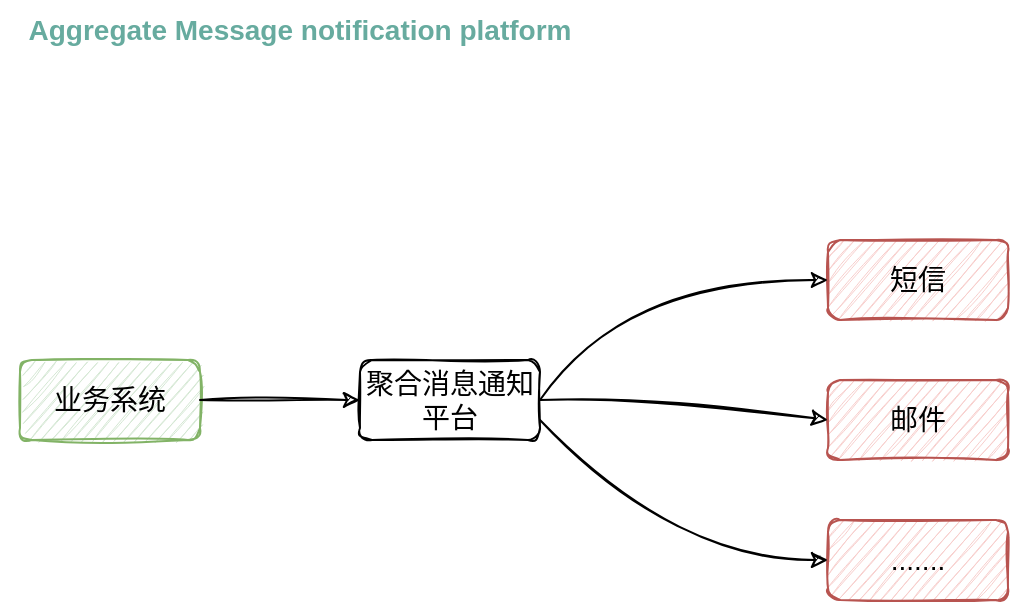 <mxfile version="20.0.4" type="github" pages="5">
  <diagram id="65Mi33oXqD-q-DYAvQKY" name="第 1 页">
    <mxGraphModel dx="1298" dy="843" grid="1" gridSize="10" guides="1" tooltips="1" connect="1" arrows="1" fold="1" page="1" pageScale="1" pageWidth="827" pageHeight="1169" math="0" shadow="0">
      <root>
        <mxCell id="0" />
        <mxCell id="1" parent="0" />
        <mxCell id="OdCXKAyPsm99MGkNIhCj-1" value="Aggregate Message notification platform" style="text;html=1;strokeColor=none;fillColor=none;align=center;verticalAlign=middle;whiteSpace=wrap;rounded=0;fontStyle=1;fontSize=14;fontColor=#67AB9F;" parent="1" vertex="1">
          <mxGeometry width="300" height="30" as="geometry" />
        </mxCell>
        <mxCell id="OdCXKAyPsm99MGkNIhCj-3" value="业务系统" style="rounded=1;whiteSpace=wrap;html=1;fontSize=14;fillColor=#d5e8d4;strokeColor=#82b366;sketch=1;" parent="1" vertex="1">
          <mxGeometry x="10" y="180" width="90" height="40" as="geometry" />
        </mxCell>
        <mxCell id="OdCXKAyPsm99MGkNIhCj-13" value="聚合消息通知平台" style="rounded=1;whiteSpace=wrap;html=1;fontSize=14;fontColor=#000000;sketch=1;" parent="1" vertex="1">
          <mxGeometry x="180" y="180" width="90" height="40" as="geometry" />
        </mxCell>
        <mxCell id="OdCXKAyPsm99MGkNIhCj-14" value="短信" style="rounded=1;whiteSpace=wrap;html=1;fontSize=14;fillColor=#f8cecc;strokeColor=#b85450;sketch=1;" parent="1" vertex="1">
          <mxGeometry x="414" y="120" width="90" height="40" as="geometry" />
        </mxCell>
        <mxCell id="OdCXKAyPsm99MGkNIhCj-15" value="邮件" style="rounded=1;whiteSpace=wrap;html=1;fontSize=14;fillColor=#f8cecc;strokeColor=#b85450;sketch=1;" parent="1" vertex="1">
          <mxGeometry x="414" y="190" width="90" height="40" as="geometry" />
        </mxCell>
        <mxCell id="OdCXKAyPsm99MGkNIhCj-16" value="......." style="rounded=1;whiteSpace=wrap;html=1;fontSize=14;fillColor=#f8cecc;strokeColor=#b85450;sketch=1;" parent="1" vertex="1">
          <mxGeometry x="414" y="260" width="90" height="40" as="geometry" />
        </mxCell>
        <mxCell id="OdCXKAyPsm99MGkNIhCj-17" value="" style="endArrow=classic;html=1;rounded=0;fontSize=14;fontColor=#000000;exitX=1;exitY=0.5;exitDx=0;exitDy=0;sketch=1;" parent="1" source="OdCXKAyPsm99MGkNIhCj-3" target="OdCXKAyPsm99MGkNIhCj-13" edge="1">
          <mxGeometry width="50" height="50" relative="1" as="geometry">
            <mxPoint x="90" y="150" as="sourcePoint" />
            <mxPoint x="140" y="100" as="targetPoint" />
          </mxGeometry>
        </mxCell>
        <mxCell id="OdCXKAyPsm99MGkNIhCj-20" value="" style="curved=1;endArrow=classic;html=1;rounded=0;fontSize=14;fontColor=#000000;exitX=1;exitY=0.5;exitDx=0;exitDy=0;sketch=1;" parent="1" source="OdCXKAyPsm99MGkNIhCj-13" target="OdCXKAyPsm99MGkNIhCj-14" edge="1">
          <mxGeometry width="50" height="50" relative="1" as="geometry">
            <mxPoint x="290" y="140" as="sourcePoint" />
            <mxPoint x="340" y="90" as="targetPoint" />
            <Array as="points">
              <mxPoint x="310" y="140" />
            </Array>
          </mxGeometry>
        </mxCell>
        <mxCell id="OdCXKAyPsm99MGkNIhCj-23" value="" style="curved=1;endArrow=classic;html=1;rounded=0;fontSize=14;fontColor=#000000;exitX=1;exitY=0.75;exitDx=0;exitDy=0;entryX=0;entryY=0.5;entryDx=0;entryDy=0;sketch=1;" parent="1" source="OdCXKAyPsm99MGkNIhCj-13" target="OdCXKAyPsm99MGkNIhCj-16" edge="1">
          <mxGeometry width="50" height="50" relative="1" as="geometry">
            <mxPoint x="330" y="360" as="sourcePoint" />
            <mxPoint x="380" y="310" as="targetPoint" />
            <Array as="points">
              <mxPoint x="340" y="280" />
            </Array>
          </mxGeometry>
        </mxCell>
        <mxCell id="OdCXKAyPsm99MGkNIhCj-24" value="" style="curved=1;endArrow=classic;html=1;rounded=0;fontSize=14;fontColor=#000000;exitX=1;exitY=0.5;exitDx=0;exitDy=0;entryX=0;entryY=0.5;entryDx=0;entryDy=0;sketch=1;" parent="1" source="OdCXKAyPsm99MGkNIhCj-13" target="OdCXKAyPsm99MGkNIhCj-15" edge="1">
          <mxGeometry width="50" height="50" relative="1" as="geometry">
            <mxPoint x="530" y="400" as="sourcePoint" />
            <mxPoint x="580" y="350" as="targetPoint" />
            <Array as="points">
              <mxPoint x="340" y="200" />
            </Array>
          </mxGeometry>
        </mxCell>
      </root>
    </mxGraphModel>
  </diagram>
  <diagram id="KMacQfEnssi3TWIQPOU7" name="数据ER">
    <mxGraphModel dx="1527" dy="992" grid="1" gridSize="10" guides="1" tooltips="1" connect="1" arrows="1" fold="1" page="1" pageScale="1" pageWidth="827" pageHeight="1169" math="0" shadow="0">
      <root>
        <mxCell id="0" />
        <mxCell id="1" parent="0" />
        <mxCell id="19ABeaS8e1O6fWKUk-NU-1" value="接入系统信息" style="shape=table;startSize=30;container=1;collapsible=1;childLayout=tableLayout;fixedRows=1;rowLines=0;fontStyle=1;align=center;resizeLast=1;" parent="1" vertex="1">
          <mxGeometry x="40" y="255" width="180" height="160" as="geometry" />
        </mxCell>
        <mxCell id="19ABeaS8e1O6fWKUk-NU-2" value="" style="shape=tableRow;horizontal=0;startSize=0;swimlaneHead=0;swimlaneBody=0;fillColor=none;collapsible=0;dropTarget=0;points=[[0,0.5],[1,0.5]];portConstraint=eastwest;top=0;left=0;right=0;bottom=1;" parent="19ABeaS8e1O6fWKUk-NU-1" vertex="1">
          <mxGeometry y="30" width="180" height="30" as="geometry" />
        </mxCell>
        <mxCell id="19ABeaS8e1O6fWKUk-NU-3" value="PK" style="shape=partialRectangle;connectable=0;fillColor=none;top=0;left=0;bottom=0;right=0;fontStyle=1;overflow=hidden;" parent="19ABeaS8e1O6fWKUk-NU-2" vertex="1">
          <mxGeometry width="30" height="30" as="geometry">
            <mxRectangle width="30" height="30" as="alternateBounds" />
          </mxGeometry>
        </mxCell>
        <mxCell id="19ABeaS8e1O6fWKUk-NU-4" value="system_code:系统编号" style="shape=partialRectangle;connectable=0;fillColor=none;top=0;left=0;bottom=0;right=0;align=left;spacingLeft=6;fontStyle=5;overflow=hidden;" parent="19ABeaS8e1O6fWKUk-NU-2" vertex="1">
          <mxGeometry x="30" width="150" height="30" as="geometry">
            <mxRectangle width="150" height="30" as="alternateBounds" />
          </mxGeometry>
        </mxCell>
        <mxCell id="19ABeaS8e1O6fWKUk-NU-5" value="" style="shape=tableRow;horizontal=0;startSize=0;swimlaneHead=0;swimlaneBody=0;fillColor=none;collapsible=0;dropTarget=0;points=[[0,0.5],[1,0.5]];portConstraint=eastwest;top=0;left=0;right=0;bottom=0;" parent="19ABeaS8e1O6fWKUk-NU-1" vertex="1">
          <mxGeometry y="60" width="180" height="30" as="geometry" />
        </mxCell>
        <mxCell id="19ABeaS8e1O6fWKUk-NU-6" value="" style="shape=partialRectangle;connectable=0;fillColor=none;top=0;left=0;bottom=0;right=0;editable=1;overflow=hidden;" parent="19ABeaS8e1O6fWKUk-NU-5" vertex="1">
          <mxGeometry width="30" height="30" as="geometry">
            <mxRectangle width="30" height="30" as="alternateBounds" />
          </mxGeometry>
        </mxCell>
        <mxCell id="19ABeaS8e1O6fWKUk-NU-7" value="系统描述" style="shape=partialRectangle;connectable=0;fillColor=none;top=0;left=0;bottom=0;right=0;align=left;spacingLeft=6;overflow=hidden;" parent="19ABeaS8e1O6fWKUk-NU-5" vertex="1">
          <mxGeometry x="30" width="150" height="30" as="geometry">
            <mxRectangle width="150" height="30" as="alternateBounds" />
          </mxGeometry>
        </mxCell>
        <mxCell id="19ABeaS8e1O6fWKUk-NU-8" value="" style="shape=tableRow;horizontal=0;startSize=0;swimlaneHead=0;swimlaneBody=0;fillColor=none;collapsible=0;dropTarget=0;points=[[0,0.5],[1,0.5]];portConstraint=eastwest;top=0;left=0;right=0;bottom=0;" parent="19ABeaS8e1O6fWKUk-NU-1" vertex="1">
          <mxGeometry y="90" width="180" height="30" as="geometry" />
        </mxCell>
        <mxCell id="19ABeaS8e1O6fWKUk-NU-9" value="" style="shape=partialRectangle;connectable=0;fillColor=none;top=0;left=0;bottom=0;right=0;editable=1;overflow=hidden;" parent="19ABeaS8e1O6fWKUk-NU-8" vertex="1">
          <mxGeometry width="30" height="30" as="geometry">
            <mxRectangle width="30" height="30" as="alternateBounds" />
          </mxGeometry>
        </mxCell>
        <mxCell id="19ABeaS8e1O6fWKUk-NU-10" value="系统管理员" style="shape=partialRectangle;connectable=0;fillColor=none;top=0;left=0;bottom=0;right=0;align=left;spacingLeft=6;overflow=hidden;" parent="19ABeaS8e1O6fWKUk-NU-8" vertex="1">
          <mxGeometry x="30" width="150" height="30" as="geometry">
            <mxRectangle width="150" height="30" as="alternateBounds" />
          </mxGeometry>
        </mxCell>
        <mxCell id="19ABeaS8e1O6fWKUk-NU-11" value="" style="shape=tableRow;horizontal=0;startSize=0;swimlaneHead=0;swimlaneBody=0;fillColor=none;collapsible=0;dropTarget=0;points=[[0,0.5],[1,0.5]];portConstraint=eastwest;top=0;left=0;right=0;bottom=0;" parent="19ABeaS8e1O6fWKUk-NU-1" vertex="1">
          <mxGeometry y="120" width="180" height="30" as="geometry" />
        </mxCell>
        <mxCell id="19ABeaS8e1O6fWKUk-NU-12" value="" style="shape=partialRectangle;connectable=0;fillColor=none;top=0;left=0;bottom=0;right=0;editable=1;overflow=hidden;" parent="19ABeaS8e1O6fWKUk-NU-11" vertex="1">
          <mxGeometry width="30" height="30" as="geometry">
            <mxRectangle width="30" height="30" as="alternateBounds" />
          </mxGeometry>
        </mxCell>
        <mxCell id="19ABeaS8e1O6fWKUk-NU-13" value="Row 3" style="shape=partialRectangle;connectable=0;fillColor=none;top=0;left=0;bottom=0;right=0;align=left;spacingLeft=6;overflow=hidden;" parent="19ABeaS8e1O6fWKUk-NU-11" vertex="1">
          <mxGeometry x="30" width="150" height="30" as="geometry">
            <mxRectangle width="150" height="30" as="alternateBounds" />
          </mxGeometry>
        </mxCell>
        <mxCell id="19ABeaS8e1O6fWKUk-NU-14" value="消息类型管理" style="shape=table;startSize=30;container=1;collapsible=1;childLayout=tableLayout;fixedRows=1;rowLines=0;fontStyle=1;align=center;resizeLast=1;" parent="1" vertex="1">
          <mxGeometry x="500" y="30" width="180" height="160" as="geometry" />
        </mxCell>
        <mxCell id="19ABeaS8e1O6fWKUk-NU-15" value="" style="shape=tableRow;horizontal=0;startSize=0;swimlaneHead=0;swimlaneBody=0;fillColor=none;collapsible=0;dropTarget=0;points=[[0,0.5],[1,0.5]];portConstraint=eastwest;top=0;left=0;right=0;bottom=1;" parent="19ABeaS8e1O6fWKUk-NU-14" vertex="1">
          <mxGeometry y="30" width="180" height="30" as="geometry" />
        </mxCell>
        <mxCell id="19ABeaS8e1O6fWKUk-NU-16" value="PK" style="shape=partialRectangle;connectable=0;fillColor=none;top=0;left=0;bottom=0;right=0;fontStyle=1;overflow=hidden;" parent="19ABeaS8e1O6fWKUk-NU-15" vertex="1">
          <mxGeometry width="30" height="30" as="geometry">
            <mxRectangle width="30" height="30" as="alternateBounds" />
          </mxGeometry>
        </mxCell>
        <mxCell id="19ABeaS8e1O6fWKUk-NU-17" value="消息类型CODE" style="shape=partialRectangle;connectable=0;fillColor=none;top=0;left=0;bottom=0;right=0;align=left;spacingLeft=6;fontStyle=5;overflow=hidden;" parent="19ABeaS8e1O6fWKUk-NU-15" vertex="1">
          <mxGeometry x="30" width="150" height="30" as="geometry">
            <mxRectangle width="150" height="30" as="alternateBounds" />
          </mxGeometry>
        </mxCell>
        <mxCell id="19ABeaS8e1O6fWKUk-NU-18" value="" style="shape=tableRow;horizontal=0;startSize=0;swimlaneHead=0;swimlaneBody=0;fillColor=none;collapsible=0;dropTarget=0;points=[[0,0.5],[1,0.5]];portConstraint=eastwest;top=0;left=0;right=0;bottom=0;" parent="19ABeaS8e1O6fWKUk-NU-14" vertex="1">
          <mxGeometry y="60" width="180" height="30" as="geometry" />
        </mxCell>
        <mxCell id="19ABeaS8e1O6fWKUk-NU-19" value="" style="shape=partialRectangle;connectable=0;fillColor=none;top=0;left=0;bottom=0;right=0;editable=1;overflow=hidden;" parent="19ABeaS8e1O6fWKUk-NU-18" vertex="1">
          <mxGeometry width="30" height="30" as="geometry">
            <mxRectangle width="30" height="30" as="alternateBounds" />
          </mxGeometry>
        </mxCell>
        <mxCell id="19ABeaS8e1O6fWKUk-NU-20" value="消息类型描述" style="shape=partialRectangle;connectable=0;fillColor=none;top=0;left=0;bottom=0;right=0;align=left;spacingLeft=6;overflow=hidden;" parent="19ABeaS8e1O6fWKUk-NU-18" vertex="1">
          <mxGeometry x="30" width="150" height="30" as="geometry">
            <mxRectangle width="150" height="30" as="alternateBounds" />
          </mxGeometry>
        </mxCell>
        <mxCell id="19ABeaS8e1O6fWKUk-NU-21" value="" style="shape=tableRow;horizontal=0;startSize=0;swimlaneHead=0;swimlaneBody=0;fillColor=none;collapsible=0;dropTarget=0;points=[[0,0.5],[1,0.5]];portConstraint=eastwest;top=0;left=0;right=0;bottom=0;" parent="19ABeaS8e1O6fWKUk-NU-14" vertex="1">
          <mxGeometry y="90" width="180" height="30" as="geometry" />
        </mxCell>
        <mxCell id="19ABeaS8e1O6fWKUk-NU-22" value="" style="shape=partialRectangle;connectable=0;fillColor=none;top=0;left=0;bottom=0;right=0;editable=1;overflow=hidden;" parent="19ABeaS8e1O6fWKUk-NU-21" vertex="1">
          <mxGeometry width="30" height="30" as="geometry">
            <mxRectangle width="30" height="30" as="alternateBounds" />
          </mxGeometry>
        </mxCell>
        <mxCell id="19ABeaS8e1O6fWKUk-NU-23" value="消息类型通道配置元数据" style="shape=partialRectangle;connectable=0;fillColor=none;top=0;left=0;bottom=0;right=0;align=left;spacingLeft=6;overflow=hidden;" parent="19ABeaS8e1O6fWKUk-NU-21" vertex="1">
          <mxGeometry x="30" width="150" height="30" as="geometry">
            <mxRectangle width="150" height="30" as="alternateBounds" />
          </mxGeometry>
        </mxCell>
        <mxCell id="19ABeaS8e1O6fWKUk-NU-24" value="" style="shape=tableRow;horizontal=0;startSize=0;swimlaneHead=0;swimlaneBody=0;fillColor=none;collapsible=0;dropTarget=0;points=[[0,0.5],[1,0.5]];portConstraint=eastwest;top=0;left=0;right=0;bottom=0;" parent="19ABeaS8e1O6fWKUk-NU-14" vertex="1">
          <mxGeometry y="120" width="180" height="30" as="geometry" />
        </mxCell>
        <mxCell id="19ABeaS8e1O6fWKUk-NU-25" value="" style="shape=partialRectangle;connectable=0;fillColor=none;top=0;left=0;bottom=0;right=0;editable=1;overflow=hidden;" parent="19ABeaS8e1O6fWKUk-NU-24" vertex="1">
          <mxGeometry width="30" height="30" as="geometry">
            <mxRectangle width="30" height="30" as="alternateBounds" />
          </mxGeometry>
        </mxCell>
        <mxCell id="19ABeaS8e1O6fWKUk-NU-26" value="消息类型模板配置元数据" style="shape=partialRectangle;connectable=0;fillColor=none;top=0;left=0;bottom=0;right=0;align=left;spacingLeft=6;overflow=hidden;" parent="19ABeaS8e1O6fWKUk-NU-24" vertex="1">
          <mxGeometry x="30" width="150" height="30" as="geometry">
            <mxRectangle width="150" height="30" as="alternateBounds" />
          </mxGeometry>
        </mxCell>
        <mxCell id="19ABeaS8e1O6fWKUk-NU-27" value="" style="endArrow=none;dashed=1;html=1;dashPattern=1 3;strokeWidth=3;rounded=0;fillColor=#a0522d;strokeColor=#6D1F00;" parent="1" edge="1">
          <mxGeometry width="50" height="50" relative="1" as="geometry">
            <mxPoint x="20" y="535" as="sourcePoint" />
            <mxPoint x="1330" y="530" as="targetPoint" />
          </mxGeometry>
        </mxCell>
        <mxCell id="19ABeaS8e1O6fWKUk-NU-29" value="系统相关配置" style="text;html=1;strokeColor=#b85450;fillColor=#f8cecc;align=center;verticalAlign=middle;whiteSpace=wrap;rounded=0;" parent="1" vertex="1">
          <mxGeometry x="20" y="485" width="90" height="30" as="geometry" />
        </mxCell>
        <mxCell id="19ABeaS8e1O6fWKUk-NU-30" value="业务相关配置" style="text;html=1;strokeColor=#82b366;fillColor=#d5e8d4;align=center;verticalAlign=middle;whiteSpace=wrap;rounded=0;" parent="1" vertex="1">
          <mxGeometry x="20" y="540" width="90" height="30" as="geometry" />
        </mxCell>
        <mxCell id="19ABeaS8e1O6fWKUk-NU-31" value="消息通道管理" style="shape=table;startSize=30;container=1;collapsible=1;childLayout=tableLayout;fixedRows=1;rowLines=0;fontStyle=1;align=center;resizeLast=1;" parent="1" vertex="1">
          <mxGeometry x="740" y="250" width="180" height="190" as="geometry" />
        </mxCell>
        <mxCell id="19ABeaS8e1O6fWKUk-NU-32" value="" style="shape=tableRow;horizontal=0;startSize=0;swimlaneHead=0;swimlaneBody=0;fillColor=none;collapsible=0;dropTarget=0;points=[[0,0.5],[1,0.5]];portConstraint=eastwest;top=0;left=0;right=0;bottom=1;" parent="19ABeaS8e1O6fWKUk-NU-31" vertex="1">
          <mxGeometry y="30" width="180" height="30" as="geometry" />
        </mxCell>
        <mxCell id="19ABeaS8e1O6fWKUk-NU-33" value="PK" style="shape=partialRectangle;connectable=0;fillColor=none;top=0;left=0;bottom=0;right=0;fontStyle=1;overflow=hidden;" parent="19ABeaS8e1O6fWKUk-NU-32" vertex="1">
          <mxGeometry width="30" height="30" as="geometry">
            <mxRectangle width="30" height="30" as="alternateBounds" />
          </mxGeometry>
        </mxCell>
        <mxCell id="19ABeaS8e1O6fWKUk-NU-34" value="ID" style="shape=partialRectangle;connectable=0;fillColor=none;top=0;left=0;bottom=0;right=0;align=left;spacingLeft=6;fontStyle=5;overflow=hidden;" parent="19ABeaS8e1O6fWKUk-NU-32" vertex="1">
          <mxGeometry x="30" width="150" height="30" as="geometry">
            <mxRectangle width="150" height="30" as="alternateBounds" />
          </mxGeometry>
        </mxCell>
        <mxCell id="19ABeaS8e1O6fWKUk-NU-35" value="" style="shape=tableRow;horizontal=0;startSize=0;swimlaneHead=0;swimlaneBody=0;fillColor=none;collapsible=0;dropTarget=0;points=[[0,0.5],[1,0.5]];portConstraint=eastwest;top=0;left=0;right=0;bottom=0;" parent="19ABeaS8e1O6fWKUk-NU-31" vertex="1">
          <mxGeometry y="60" width="180" height="30" as="geometry" />
        </mxCell>
        <mxCell id="19ABeaS8e1O6fWKUk-NU-36" value="" style="shape=partialRectangle;connectable=0;fillColor=none;top=0;left=0;bottom=0;right=0;editable=1;overflow=hidden;" parent="19ABeaS8e1O6fWKUk-NU-35" vertex="1">
          <mxGeometry width="30" height="30" as="geometry">
            <mxRectangle width="30" height="30" as="alternateBounds" />
          </mxGeometry>
        </mxCell>
        <mxCell id="19ABeaS8e1O6fWKUk-NU-37" value="消息类型CODE" style="shape=partialRectangle;connectable=0;fillColor=none;top=0;left=0;bottom=0;right=0;align=left;spacingLeft=6;overflow=hidden;" parent="19ABeaS8e1O6fWKUk-NU-35" vertex="1">
          <mxGeometry x="30" width="150" height="30" as="geometry">
            <mxRectangle width="150" height="30" as="alternateBounds" />
          </mxGeometry>
        </mxCell>
        <mxCell id="19ABeaS8e1O6fWKUk-NU-38" value="" style="shape=tableRow;horizontal=0;startSize=0;swimlaneHead=0;swimlaneBody=0;fillColor=none;collapsible=0;dropTarget=0;points=[[0,0.5],[1,0.5]];portConstraint=eastwest;top=0;left=0;right=0;bottom=0;" parent="19ABeaS8e1O6fWKUk-NU-31" vertex="1">
          <mxGeometry y="90" width="180" height="30" as="geometry" />
        </mxCell>
        <mxCell id="19ABeaS8e1O6fWKUk-NU-39" value="" style="shape=partialRectangle;connectable=0;fillColor=none;top=0;left=0;bottom=0;right=0;editable=1;overflow=hidden;" parent="19ABeaS8e1O6fWKUk-NU-38" vertex="1">
          <mxGeometry width="30" height="30" as="geometry">
            <mxRectangle width="30" height="30" as="alternateBounds" />
          </mxGeometry>
        </mxCell>
        <mxCell id="19ABeaS8e1O6fWKUk-NU-40" value="消息通道CODE" style="shape=partialRectangle;connectable=0;fillColor=none;top=0;left=0;bottom=0;right=0;align=left;spacingLeft=6;overflow=hidden;" parent="19ABeaS8e1O6fWKUk-NU-38" vertex="1">
          <mxGeometry x="30" width="150" height="30" as="geometry">
            <mxRectangle width="150" height="30" as="alternateBounds" />
          </mxGeometry>
        </mxCell>
        <mxCell id="19ABeaS8e1O6fWKUk-NU-41" value="" style="shape=tableRow;horizontal=0;startSize=0;swimlaneHead=0;swimlaneBody=0;fillColor=none;collapsible=0;dropTarget=0;points=[[0,0.5],[1,0.5]];portConstraint=eastwest;top=0;left=0;right=0;bottom=0;" parent="19ABeaS8e1O6fWKUk-NU-31" vertex="1">
          <mxGeometry y="120" width="180" height="30" as="geometry" />
        </mxCell>
        <mxCell id="19ABeaS8e1O6fWKUk-NU-42" value="" style="shape=partialRectangle;connectable=0;fillColor=none;top=0;left=0;bottom=0;right=0;editable=1;overflow=hidden;" parent="19ABeaS8e1O6fWKUk-NU-41" vertex="1">
          <mxGeometry width="30" height="30" as="geometry">
            <mxRectangle width="30" height="30" as="alternateBounds" />
          </mxGeometry>
        </mxCell>
        <mxCell id="19ABeaS8e1O6fWKUk-NU-43" value="消息通道描述" style="shape=partialRectangle;connectable=0;fillColor=none;top=0;left=0;bottom=0;right=0;align=left;spacingLeft=6;overflow=hidden;" parent="19ABeaS8e1O6fWKUk-NU-41" vertex="1">
          <mxGeometry x="30" width="150" height="30" as="geometry">
            <mxRectangle width="150" height="30" as="alternateBounds" />
          </mxGeometry>
        </mxCell>
        <mxCell id="n73YtGJqdFzTHKW0gIaj-1" value="" style="shape=tableRow;horizontal=0;startSize=0;swimlaneHead=0;swimlaneBody=0;fillColor=none;collapsible=0;dropTarget=0;points=[[0,0.5],[1,0.5]];portConstraint=eastwest;top=0;left=0;right=0;bottom=0;" parent="19ABeaS8e1O6fWKUk-NU-31" vertex="1">
          <mxGeometry y="150" width="180" height="30" as="geometry" />
        </mxCell>
        <mxCell id="n73YtGJqdFzTHKW0gIaj-2" value="" style="shape=partialRectangle;connectable=0;fillColor=none;top=0;left=0;bottom=0;right=0;editable=1;overflow=hidden;" parent="n73YtGJqdFzTHKW0gIaj-1" vertex="1">
          <mxGeometry width="30" height="30" as="geometry">
            <mxRectangle width="30" height="30" as="alternateBounds" />
          </mxGeometry>
        </mxCell>
        <mxCell id="n73YtGJqdFzTHKW0gIaj-3" value="通道配置信息( JSON )" style="shape=partialRectangle;connectable=0;fillColor=none;top=0;left=0;bottom=0;right=0;align=left;spacingLeft=6;overflow=hidden;" parent="n73YtGJqdFzTHKW0gIaj-1" vertex="1">
          <mxGeometry x="30" width="150" height="30" as="geometry">
            <mxRectangle width="150" height="30" as="alternateBounds" />
          </mxGeometry>
        </mxCell>
        <mxCell id="19ABeaS8e1O6fWKUk-NU-44" value="" style="edgeStyle=entityRelationEdgeStyle;fontSize=12;html=1;endArrow=ERoneToMany;rounded=0;strokeWidth=1;exitX=1;exitY=0.5;exitDx=0;exitDy=0;entryX=0;entryY=0.5;entryDx=0;entryDy=0;" parent="1" source="19ABeaS8e1O6fWKUk-NU-15" target="19ABeaS8e1O6fWKUk-NU-35" edge="1">
          <mxGeometry width="100" height="100" relative="1" as="geometry">
            <mxPoint x="710" y="520" as="sourcePoint" />
            <mxPoint x="810" y="420" as="targetPoint" />
          </mxGeometry>
        </mxCell>
        <mxCell id="n73YtGJqdFzTHKW0gIaj-4" value="系统和消息通道关系" style="shape=table;startSize=30;container=1;collapsible=1;childLayout=tableLayout;fixedRows=1;rowLines=0;fontStyle=1;align=center;resizeLast=1;" parent="1" vertex="1">
          <mxGeometry x="440" y="250" width="180" height="160" as="geometry" />
        </mxCell>
        <mxCell id="n73YtGJqdFzTHKW0gIaj-5" value="" style="shape=tableRow;horizontal=0;startSize=0;swimlaneHead=0;swimlaneBody=0;fillColor=none;collapsible=0;dropTarget=0;points=[[0,0.5],[1,0.5]];portConstraint=eastwest;top=0;left=0;right=0;bottom=1;" parent="n73YtGJqdFzTHKW0gIaj-4" vertex="1">
          <mxGeometry y="30" width="180" height="30" as="geometry" />
        </mxCell>
        <mxCell id="n73YtGJqdFzTHKW0gIaj-6" value="PK" style="shape=partialRectangle;connectable=0;fillColor=none;top=0;left=0;bottom=0;right=0;fontStyle=1;overflow=hidden;" parent="n73YtGJqdFzTHKW0gIaj-5" vertex="1">
          <mxGeometry width="30" height="30" as="geometry">
            <mxRectangle width="30" height="30" as="alternateBounds" />
          </mxGeometry>
        </mxCell>
        <mxCell id="n73YtGJqdFzTHKW0gIaj-7" value="ID" style="shape=partialRectangle;connectable=0;fillColor=none;top=0;left=0;bottom=0;right=0;align=left;spacingLeft=6;fontStyle=5;overflow=hidden;" parent="n73YtGJqdFzTHKW0gIaj-5" vertex="1">
          <mxGeometry x="30" width="150" height="30" as="geometry">
            <mxRectangle width="150" height="30" as="alternateBounds" />
          </mxGeometry>
        </mxCell>
        <mxCell id="n73YtGJqdFzTHKW0gIaj-8" value="" style="shape=tableRow;horizontal=0;startSize=0;swimlaneHead=0;swimlaneBody=0;fillColor=none;collapsible=0;dropTarget=0;points=[[0,0.5],[1,0.5]];portConstraint=eastwest;top=0;left=0;right=0;bottom=0;" parent="n73YtGJqdFzTHKW0gIaj-4" vertex="1">
          <mxGeometry y="60" width="180" height="30" as="geometry" />
        </mxCell>
        <mxCell id="n73YtGJqdFzTHKW0gIaj-9" value="" style="shape=partialRectangle;connectable=0;fillColor=none;top=0;left=0;bottom=0;right=0;editable=1;overflow=hidden;" parent="n73YtGJqdFzTHKW0gIaj-8" vertex="1">
          <mxGeometry width="30" height="30" as="geometry">
            <mxRectangle width="30" height="30" as="alternateBounds" />
          </mxGeometry>
        </mxCell>
        <mxCell id="n73YtGJqdFzTHKW0gIaj-10" value="系统编号" style="shape=partialRectangle;connectable=0;fillColor=none;top=0;left=0;bottom=0;right=0;align=left;spacingLeft=6;overflow=hidden;" parent="n73YtGJqdFzTHKW0gIaj-8" vertex="1">
          <mxGeometry x="30" width="150" height="30" as="geometry">
            <mxRectangle width="150" height="30" as="alternateBounds" />
          </mxGeometry>
        </mxCell>
        <mxCell id="n73YtGJqdFzTHKW0gIaj-11" value="" style="shape=tableRow;horizontal=0;startSize=0;swimlaneHead=0;swimlaneBody=0;fillColor=none;collapsible=0;dropTarget=0;points=[[0,0.5],[1,0.5]];portConstraint=eastwest;top=0;left=0;right=0;bottom=0;" parent="n73YtGJqdFzTHKW0gIaj-4" vertex="1">
          <mxGeometry y="90" width="180" height="30" as="geometry" />
        </mxCell>
        <mxCell id="n73YtGJqdFzTHKW0gIaj-12" value="" style="shape=partialRectangle;connectable=0;fillColor=none;top=0;left=0;bottom=0;right=0;editable=1;overflow=hidden;" parent="n73YtGJqdFzTHKW0gIaj-11" vertex="1">
          <mxGeometry width="30" height="30" as="geometry">
            <mxRectangle width="30" height="30" as="alternateBounds" />
          </mxGeometry>
        </mxCell>
        <mxCell id="n73YtGJqdFzTHKW0gIaj-13" value="消息通道CODE" style="shape=partialRectangle;connectable=0;fillColor=none;top=0;left=0;bottom=0;right=0;align=left;spacingLeft=6;overflow=hidden;" parent="n73YtGJqdFzTHKW0gIaj-11" vertex="1">
          <mxGeometry x="30" width="150" height="30" as="geometry">
            <mxRectangle width="150" height="30" as="alternateBounds" />
          </mxGeometry>
        </mxCell>
        <mxCell id="n73YtGJqdFzTHKW0gIaj-14" value="" style="shape=tableRow;horizontal=0;startSize=0;swimlaneHead=0;swimlaneBody=0;fillColor=none;collapsible=0;dropTarget=0;points=[[0,0.5],[1,0.5]];portConstraint=eastwest;top=0;left=0;right=0;bottom=0;" parent="n73YtGJqdFzTHKW0gIaj-4" vertex="1">
          <mxGeometry y="120" width="180" height="30" as="geometry" />
        </mxCell>
        <mxCell id="n73YtGJqdFzTHKW0gIaj-15" value="" style="shape=partialRectangle;connectable=0;fillColor=none;top=0;left=0;bottom=0;right=0;editable=1;overflow=hidden;" parent="n73YtGJqdFzTHKW0gIaj-14" vertex="1">
          <mxGeometry width="30" height="30" as="geometry">
            <mxRectangle width="30" height="30" as="alternateBounds" />
          </mxGeometry>
        </mxCell>
        <mxCell id="n73YtGJqdFzTHKW0gIaj-16" value="关系类型(1:owner 2:user)" style="shape=partialRectangle;connectable=0;fillColor=none;top=0;left=0;bottom=0;right=0;align=left;spacingLeft=6;overflow=hidden;" parent="n73YtGJqdFzTHKW0gIaj-14" vertex="1">
          <mxGeometry x="30" width="150" height="30" as="geometry">
            <mxRectangle width="150" height="30" as="alternateBounds" />
          </mxGeometry>
        </mxCell>
        <mxCell id="n73YtGJqdFzTHKW0gIaj-17" value="" style="edgeStyle=entityRelationEdgeStyle;fontSize=12;html=1;endArrow=ERoneToMany;rounded=0;strokeWidth=1;exitX=1;exitY=0.5;exitDx=0;exitDy=0;entryX=0;entryY=0.5;entryDx=0;entryDy=0;" parent="1" source="19ABeaS8e1O6fWKUk-NU-2" target="n73YtGJqdFzTHKW0gIaj-8" edge="1">
          <mxGeometry width="100" height="100" relative="1" as="geometry">
            <mxPoint x="340" y="330" as="sourcePoint" />
            <mxPoint x="440" y="230" as="targetPoint" />
          </mxGeometry>
        </mxCell>
        <mxCell id="n73YtGJqdFzTHKW0gIaj-19" value="" style="edgeStyle=entityRelationEdgeStyle;fontSize=12;html=1;endArrow=ERoneToMany;rounded=0;strokeWidth=1;entryX=0;entryY=0.5;entryDx=0;entryDy=0;" parent="1" source="n73YtGJqdFzTHKW0gIaj-11" target="19ABeaS8e1O6fWKUk-NU-38" edge="1">
          <mxGeometry width="100" height="100" relative="1" as="geometry">
            <mxPoint x="640" y="650" as="sourcePoint" />
            <mxPoint x="740" y="550" as="targetPoint" />
          </mxGeometry>
        </mxCell>
        <mxCell id="n73YtGJqdFzTHKW0gIaj-20" value="XX邮件通道配置信息(值对象)" style="shape=table;startSize=30;container=1;collapsible=1;childLayout=tableLayout;fixedRows=1;rowLines=0;fontStyle=1;align=center;resizeLast=1;fillColor=#dae8fc;strokeColor=#6c8ebf;" parent="1" vertex="1">
          <mxGeometry x="980" y="100" width="210" height="180" as="geometry" />
        </mxCell>
        <mxCell id="n73YtGJqdFzTHKW0gIaj-24" value="" style="shape=tableRow;horizontal=0;startSize=0;swimlaneHead=0;swimlaneBody=0;fillColor=none;collapsible=0;dropTarget=0;points=[[0,0.5],[1,0.5]];portConstraint=eastwest;top=0;left=0;right=0;bottom=0;" parent="n73YtGJqdFzTHKW0gIaj-20" vertex="1">
          <mxGeometry y="30" width="210" height="30" as="geometry" />
        </mxCell>
        <mxCell id="n73YtGJqdFzTHKW0gIaj-25" value="" style="shape=partialRectangle;connectable=0;fillColor=none;top=0;left=0;bottom=0;right=0;editable=1;overflow=hidden;" parent="n73YtGJqdFzTHKW0gIaj-24" vertex="1">
          <mxGeometry width="30" height="30" as="geometry">
            <mxRectangle width="30" height="30" as="alternateBounds" />
          </mxGeometry>
        </mxCell>
        <mxCell id="n73YtGJqdFzTHKW0gIaj-26" value="消息通道CODE" style="shape=partialRectangle;connectable=0;fillColor=none;top=0;left=0;bottom=0;right=0;align=left;spacingLeft=6;overflow=hidden;" parent="n73YtGJqdFzTHKW0gIaj-24" vertex="1">
          <mxGeometry x="30" width="180" height="30" as="geometry">
            <mxRectangle width="180" height="30" as="alternateBounds" />
          </mxGeometry>
        </mxCell>
        <mxCell id="n73YtGJqdFzTHKW0gIaj-27" value="" style="shape=tableRow;horizontal=0;startSize=0;swimlaneHead=0;swimlaneBody=0;fillColor=none;collapsible=0;dropTarget=0;points=[[0,0.5],[1,0.5]];portConstraint=eastwest;top=0;left=0;right=0;bottom=0;" parent="n73YtGJqdFzTHKW0gIaj-20" vertex="1">
          <mxGeometry y="60" width="210" height="30" as="geometry" />
        </mxCell>
        <mxCell id="n73YtGJqdFzTHKW0gIaj-28" value="" style="shape=partialRectangle;connectable=0;fillColor=none;top=0;left=0;bottom=0;right=0;editable=1;overflow=hidden;" parent="n73YtGJqdFzTHKW0gIaj-27" vertex="1">
          <mxGeometry width="30" height="30" as="geometry">
            <mxRectangle width="30" height="30" as="alternateBounds" />
          </mxGeometry>
        </mxCell>
        <mxCell id="n73YtGJqdFzTHKW0gIaj-29" value="用户名" style="shape=partialRectangle;connectable=0;fillColor=none;top=0;left=0;bottom=0;right=0;align=left;spacingLeft=6;overflow=hidden;" parent="n73YtGJqdFzTHKW0gIaj-27" vertex="1">
          <mxGeometry x="30" width="180" height="30" as="geometry">
            <mxRectangle width="180" height="30" as="alternateBounds" />
          </mxGeometry>
        </mxCell>
        <mxCell id="n73YtGJqdFzTHKW0gIaj-30" value="" style="shape=tableRow;horizontal=0;startSize=0;swimlaneHead=0;swimlaneBody=0;fillColor=none;collapsible=0;dropTarget=0;points=[[0,0.5],[1,0.5]];portConstraint=eastwest;top=0;left=0;right=0;bottom=0;" parent="n73YtGJqdFzTHKW0gIaj-20" vertex="1">
          <mxGeometry y="90" width="210" height="30" as="geometry" />
        </mxCell>
        <mxCell id="n73YtGJqdFzTHKW0gIaj-31" value="" style="shape=partialRectangle;connectable=0;fillColor=none;top=0;left=0;bottom=0;right=0;editable=1;overflow=hidden;" parent="n73YtGJqdFzTHKW0gIaj-30" vertex="1">
          <mxGeometry width="30" height="30" as="geometry">
            <mxRectangle width="30" height="30" as="alternateBounds" />
          </mxGeometry>
        </mxCell>
        <mxCell id="n73YtGJqdFzTHKW0gIaj-32" value="密码" style="shape=partialRectangle;connectable=0;fillColor=none;top=0;left=0;bottom=0;right=0;align=left;spacingLeft=6;overflow=hidden;" parent="n73YtGJqdFzTHKW0gIaj-30" vertex="1">
          <mxGeometry x="30" width="180" height="30" as="geometry">
            <mxRectangle width="180" height="30" as="alternateBounds" />
          </mxGeometry>
        </mxCell>
        <mxCell id="n73YtGJqdFzTHKW0gIaj-33" value="" style="shape=tableRow;horizontal=0;startSize=0;swimlaneHead=0;swimlaneBody=0;fillColor=none;collapsible=0;dropTarget=0;points=[[0,0.5],[1,0.5]];portConstraint=eastwest;top=0;left=0;right=0;bottom=0;" parent="n73YtGJqdFzTHKW0gIaj-20" vertex="1">
          <mxGeometry y="120" width="210" height="30" as="geometry" />
        </mxCell>
        <mxCell id="n73YtGJqdFzTHKW0gIaj-34" value="" style="shape=partialRectangle;connectable=0;fillColor=none;top=0;left=0;bottom=0;right=0;editable=1;overflow=hidden;" parent="n73YtGJqdFzTHKW0gIaj-33" vertex="1">
          <mxGeometry width="30" height="30" as="geometry">
            <mxRectangle width="30" height="30" as="alternateBounds" />
          </mxGeometry>
        </mxCell>
        <mxCell id="n73YtGJqdFzTHKW0gIaj-35" value="hostName  " style="shape=partialRectangle;connectable=0;fillColor=none;top=0;left=0;bottom=0;right=0;align=left;spacingLeft=6;overflow=hidden;" parent="n73YtGJqdFzTHKW0gIaj-33" vertex="1">
          <mxGeometry x="30" width="180" height="30" as="geometry">
            <mxRectangle width="180" height="30" as="alternateBounds" />
          </mxGeometry>
        </mxCell>
        <mxCell id="n73YtGJqdFzTHKW0gIaj-36" value="" style="shape=tableRow;horizontal=0;startSize=0;swimlaneHead=0;swimlaneBody=0;fillColor=none;collapsible=0;dropTarget=0;points=[[0,0.5],[1,0.5]];portConstraint=eastwest;top=0;left=0;right=0;bottom=0;" parent="n73YtGJqdFzTHKW0gIaj-20" vertex="1">
          <mxGeometry y="150" width="210" height="30" as="geometry" />
        </mxCell>
        <mxCell id="n73YtGJqdFzTHKW0gIaj-37" value="" style="shape=partialRectangle;connectable=0;fillColor=none;top=0;left=0;bottom=0;right=0;editable=1;overflow=hidden;" parent="n73YtGJqdFzTHKW0gIaj-36" vertex="1">
          <mxGeometry width="30" height="30" as="geometry">
            <mxRectangle width="30" height="30" as="alternateBounds" />
          </mxGeometry>
        </mxCell>
        <mxCell id="n73YtGJqdFzTHKW0gIaj-38" value="smtpPort" style="shape=partialRectangle;connectable=0;fillColor=none;top=0;left=0;bottom=0;right=0;align=left;spacingLeft=6;overflow=hidden;" parent="n73YtGJqdFzTHKW0gIaj-36" vertex="1">
          <mxGeometry x="30" width="180" height="30" as="geometry">
            <mxRectangle width="180" height="30" as="alternateBounds" />
          </mxGeometry>
        </mxCell>
        <mxCell id="n73YtGJqdFzTHKW0gIaj-40" value="" style="edgeStyle=entityRelationEdgeStyle;fontSize=12;html=1;endArrow=ERmandOne;startArrow=ERmandOne;rounded=0;strokeWidth=1;exitX=1;exitY=0.5;exitDx=0;exitDy=0;" parent="1" source="n73YtGJqdFzTHKW0gIaj-1" target="n73YtGJqdFzTHKW0gIaj-24" edge="1">
          <mxGeometry width="100" height="100" relative="1" as="geometry">
            <mxPoint x="1120" y="570" as="sourcePoint" />
            <mxPoint x="1220" y="470" as="targetPoint" />
          </mxGeometry>
        </mxCell>
        <mxCell id="n73YtGJqdFzTHKW0gIaj-41" value="业务场景配置" style="shape=table;startSize=30;container=1;collapsible=1;childLayout=tableLayout;fixedRows=1;rowLines=0;fontStyle=1;align=center;resizeLast=1;" parent="1" vertex="1">
          <mxGeometry x="630" y="550" width="220" height="190" as="geometry" />
        </mxCell>
        <mxCell id="n73YtGJqdFzTHKW0gIaj-42" value="" style="shape=tableRow;horizontal=0;startSize=0;swimlaneHead=0;swimlaneBody=0;fillColor=none;collapsible=0;dropTarget=0;points=[[0,0.5],[1,0.5]];portConstraint=eastwest;top=0;left=0;right=0;bottom=1;" parent="n73YtGJqdFzTHKW0gIaj-41" vertex="1">
          <mxGeometry y="30" width="220" height="30" as="geometry" />
        </mxCell>
        <mxCell id="n73YtGJqdFzTHKW0gIaj-43" value="PK" style="shape=partialRectangle;connectable=0;fillColor=none;top=0;left=0;bottom=0;right=0;fontStyle=1;overflow=hidden;" parent="n73YtGJqdFzTHKW0gIaj-42" vertex="1">
          <mxGeometry width="30" height="30" as="geometry">
            <mxRectangle width="30" height="30" as="alternateBounds" />
          </mxGeometry>
        </mxCell>
        <mxCell id="n73YtGJqdFzTHKW0gIaj-44" value="ID" style="shape=partialRectangle;connectable=0;fillColor=none;top=0;left=0;bottom=0;right=0;align=left;spacingLeft=6;fontStyle=5;overflow=hidden;" parent="n73YtGJqdFzTHKW0gIaj-42" vertex="1">
          <mxGeometry x="30" width="190" height="30" as="geometry">
            <mxRectangle width="190" height="30" as="alternateBounds" />
          </mxGeometry>
        </mxCell>
        <mxCell id="n73YtGJqdFzTHKW0gIaj-45" value="" style="shape=tableRow;horizontal=0;startSize=0;swimlaneHead=0;swimlaneBody=0;fillColor=none;collapsible=0;dropTarget=0;points=[[0,0.5],[1,0.5]];portConstraint=eastwest;top=0;left=0;right=0;bottom=0;" parent="n73YtGJqdFzTHKW0gIaj-41" vertex="1">
          <mxGeometry y="60" width="220" height="30" as="geometry" />
        </mxCell>
        <mxCell id="n73YtGJqdFzTHKW0gIaj-46" value="" style="shape=partialRectangle;connectable=0;fillColor=none;top=0;left=0;bottom=0;right=0;editable=1;overflow=hidden;" parent="n73YtGJqdFzTHKW0gIaj-45" vertex="1">
          <mxGeometry width="30" height="30" as="geometry">
            <mxRectangle width="30" height="30" as="alternateBounds" />
          </mxGeometry>
        </mxCell>
        <mxCell id="n73YtGJqdFzTHKW0gIaj-47" value="系统编码" style="shape=partialRectangle;connectable=0;fillColor=none;top=0;left=0;bottom=0;right=0;align=left;spacingLeft=6;overflow=hidden;" parent="n73YtGJqdFzTHKW0gIaj-45" vertex="1">
          <mxGeometry x="30" width="190" height="30" as="geometry">
            <mxRectangle width="190" height="30" as="alternateBounds" />
          </mxGeometry>
        </mxCell>
        <mxCell id="n73YtGJqdFzTHKW0gIaj-51" value="" style="shape=tableRow;horizontal=0;startSize=0;swimlaneHead=0;swimlaneBody=0;fillColor=none;collapsible=0;dropTarget=0;points=[[0,0.5],[1,0.5]];portConstraint=eastwest;top=0;left=0;right=0;bottom=0;" parent="n73YtGJqdFzTHKW0gIaj-41" vertex="1">
          <mxGeometry y="90" width="220" height="30" as="geometry" />
        </mxCell>
        <mxCell id="n73YtGJqdFzTHKW0gIaj-52" value="" style="shape=partialRectangle;connectable=0;fillColor=none;top=0;left=0;bottom=0;right=0;editable=1;overflow=hidden;" parent="n73YtGJqdFzTHKW0gIaj-51" vertex="1">
          <mxGeometry width="30" height="30" as="geometry">
            <mxRectangle width="30" height="30" as="alternateBounds" />
          </mxGeometry>
        </mxCell>
        <mxCell id="n73YtGJqdFzTHKW0gIaj-53" value="业务场景CODE" style="shape=partialRectangle;connectable=0;fillColor=none;top=0;left=0;bottom=0;right=0;align=left;spacingLeft=6;overflow=hidden;" parent="n73YtGJqdFzTHKW0gIaj-51" vertex="1">
          <mxGeometry x="30" width="190" height="30" as="geometry">
            <mxRectangle width="190" height="30" as="alternateBounds" />
          </mxGeometry>
        </mxCell>
        <mxCell id="n73YtGJqdFzTHKW0gIaj-48" value="" style="shape=tableRow;horizontal=0;startSize=0;swimlaneHead=0;swimlaneBody=0;fillColor=none;collapsible=0;dropTarget=0;points=[[0,0.5],[1,0.5]];portConstraint=eastwest;top=0;left=0;right=0;bottom=0;" parent="n73YtGJqdFzTHKW0gIaj-41" vertex="1">
          <mxGeometry y="120" width="220" height="30" as="geometry" />
        </mxCell>
        <mxCell id="n73YtGJqdFzTHKW0gIaj-49" value="" style="shape=partialRectangle;connectable=0;fillColor=none;top=0;left=0;bottom=0;right=0;editable=1;overflow=hidden;" parent="n73YtGJqdFzTHKW0gIaj-48" vertex="1">
          <mxGeometry width="30" height="30" as="geometry">
            <mxRectangle width="30" height="30" as="alternateBounds" />
          </mxGeometry>
        </mxCell>
        <mxCell id="n73YtGJqdFzTHKW0gIaj-50" value="业务场景描述" style="shape=partialRectangle;connectable=0;fillColor=none;top=0;left=0;bottom=0;right=0;align=left;spacingLeft=6;overflow=hidden;" parent="n73YtGJqdFzTHKW0gIaj-48" vertex="1">
          <mxGeometry x="30" width="190" height="30" as="geometry">
            <mxRectangle width="190" height="30" as="alternateBounds" />
          </mxGeometry>
        </mxCell>
        <mxCell id="n73YtGJqdFzTHKW0gIaj-78" value="" style="shape=tableRow;horizontal=0;startSize=0;swimlaneHead=0;swimlaneBody=0;fillColor=none;collapsible=0;dropTarget=0;points=[[0,0.5],[1,0.5]];portConstraint=eastwest;top=0;left=0;right=0;bottom=0;" parent="n73YtGJqdFzTHKW0gIaj-41" vertex="1">
          <mxGeometry y="150" width="220" height="30" as="geometry" />
        </mxCell>
        <mxCell id="n73YtGJqdFzTHKW0gIaj-79" value="" style="shape=partialRectangle;connectable=0;fillColor=none;top=0;left=0;bottom=0;right=0;editable=1;overflow=hidden;" parent="n73YtGJqdFzTHKW0gIaj-78" vertex="1">
          <mxGeometry width="30" height="30" as="geometry">
            <mxRectangle width="30" height="30" as="alternateBounds" />
          </mxGeometry>
        </mxCell>
        <mxCell id="n73YtGJqdFzTHKW0gIaj-80" value="" style="shape=partialRectangle;connectable=0;fillColor=none;top=0;left=0;bottom=0;right=0;align=left;spacingLeft=6;overflow=hidden;" parent="n73YtGJqdFzTHKW0gIaj-78" vertex="1">
          <mxGeometry x="30" width="190" height="30" as="geometry">
            <mxRectangle width="190" height="30" as="alternateBounds" />
          </mxGeometry>
        </mxCell>
        <mxCell id="n73YtGJqdFzTHKW0gIaj-54" value="" style="edgeStyle=entityRelationEdgeStyle;fontSize=12;html=1;endArrow=ERoneToMany;rounded=0;strokeWidth=1;entryX=0;entryY=0.5;entryDx=0;entryDy=0;" parent="1" source="19ABeaS8e1O6fWKUk-NU-2" target="n73YtGJqdFzTHKW0gIaj-45" edge="1">
          <mxGeometry width="100" height="100" relative="1" as="geometry">
            <mxPoint x="160" y="710" as="sourcePoint" />
            <mxPoint x="260" y="610" as="targetPoint" />
          </mxGeometry>
        </mxCell>
        <mxCell id="n73YtGJqdFzTHKW0gIaj-55" value="业务数据映射元数据" style="shape=table;startSize=30;container=1;collapsible=1;childLayout=tableLayout;fixedRows=1;rowLines=0;fontStyle=1;align=center;resizeLast=1;" parent="1" vertex="1">
          <mxGeometry x="360" y="570" width="180" height="220" as="geometry" />
        </mxCell>
        <mxCell id="n73YtGJqdFzTHKW0gIaj-56" value="" style="shape=tableRow;horizontal=0;startSize=0;swimlaneHead=0;swimlaneBody=0;fillColor=none;collapsible=0;dropTarget=0;points=[[0,0.5],[1,0.5]];portConstraint=eastwest;top=0;left=0;right=0;bottom=1;" parent="n73YtGJqdFzTHKW0gIaj-55" vertex="1">
          <mxGeometry y="30" width="180" height="30" as="geometry" />
        </mxCell>
        <mxCell id="n73YtGJqdFzTHKW0gIaj-57" value="PK" style="shape=partialRectangle;connectable=0;fillColor=none;top=0;left=0;bottom=0;right=0;fontStyle=1;overflow=hidden;" parent="n73YtGJqdFzTHKW0gIaj-56" vertex="1">
          <mxGeometry width="30" height="30" as="geometry">
            <mxRectangle width="30" height="30" as="alternateBounds" />
          </mxGeometry>
        </mxCell>
        <mxCell id="n73YtGJqdFzTHKW0gIaj-58" value="ID" style="shape=partialRectangle;connectable=0;fillColor=none;top=0;left=0;bottom=0;right=0;align=left;spacingLeft=6;fontStyle=5;overflow=hidden;" parent="n73YtGJqdFzTHKW0gIaj-56" vertex="1">
          <mxGeometry x="30" width="150" height="30" as="geometry">
            <mxRectangle width="150" height="30" as="alternateBounds" />
          </mxGeometry>
        </mxCell>
        <mxCell id="n73YtGJqdFzTHKW0gIaj-59" value="" style="shape=tableRow;horizontal=0;startSize=0;swimlaneHead=0;swimlaneBody=0;fillColor=none;collapsible=0;dropTarget=0;points=[[0,0.5],[1,0.5]];portConstraint=eastwest;top=0;left=0;right=0;bottom=0;" parent="n73YtGJqdFzTHKW0gIaj-55" vertex="1">
          <mxGeometry y="60" width="180" height="30" as="geometry" />
        </mxCell>
        <mxCell id="n73YtGJqdFzTHKW0gIaj-60" value="" style="shape=partialRectangle;connectable=0;fillColor=none;top=0;left=0;bottom=0;right=0;editable=1;overflow=hidden;" parent="n73YtGJqdFzTHKW0gIaj-59" vertex="1">
          <mxGeometry width="30" height="30" as="geometry">
            <mxRectangle width="30" height="30" as="alternateBounds" />
          </mxGeometry>
        </mxCell>
        <mxCell id="n73YtGJqdFzTHKW0gIaj-61" value="系统编码" style="shape=partialRectangle;connectable=0;fillColor=none;top=0;left=0;bottom=0;right=0;align=left;spacingLeft=6;overflow=hidden;" parent="n73YtGJqdFzTHKW0gIaj-59" vertex="1">
          <mxGeometry x="30" width="150" height="30" as="geometry">
            <mxRectangle width="150" height="30" as="alternateBounds" />
          </mxGeometry>
        </mxCell>
        <mxCell id="n73YtGJqdFzTHKW0gIaj-62" value="" style="shape=tableRow;horizontal=0;startSize=0;swimlaneHead=0;swimlaneBody=0;fillColor=none;collapsible=0;dropTarget=0;points=[[0,0.5],[1,0.5]];portConstraint=eastwest;top=0;left=0;right=0;bottom=0;" parent="n73YtGJqdFzTHKW0gIaj-55" vertex="1">
          <mxGeometry y="90" width="180" height="30" as="geometry" />
        </mxCell>
        <mxCell id="n73YtGJqdFzTHKW0gIaj-63" value="" style="shape=partialRectangle;connectable=0;fillColor=none;top=0;left=0;bottom=0;right=0;editable=1;overflow=hidden;" parent="n73YtGJqdFzTHKW0gIaj-62" vertex="1">
          <mxGeometry width="30" height="30" as="geometry">
            <mxRectangle width="30" height="30" as="alternateBounds" />
          </mxGeometry>
        </mxCell>
        <mxCell id="n73YtGJqdFzTHKW0gIaj-64" value="属性名称" style="shape=partialRectangle;connectable=0;fillColor=none;top=0;left=0;bottom=0;right=0;align=left;spacingLeft=6;overflow=hidden;" parent="n73YtGJqdFzTHKW0gIaj-62" vertex="1">
          <mxGeometry x="30" width="150" height="30" as="geometry">
            <mxRectangle width="150" height="30" as="alternateBounds" />
          </mxGeometry>
        </mxCell>
        <mxCell id="n73YtGJqdFzTHKW0gIaj-65" value="" style="shape=tableRow;horizontal=0;startSize=0;swimlaneHead=0;swimlaneBody=0;fillColor=none;collapsible=0;dropTarget=0;points=[[0,0.5],[1,0.5]];portConstraint=eastwest;top=0;left=0;right=0;bottom=0;" parent="n73YtGJqdFzTHKW0gIaj-55" vertex="1">
          <mxGeometry y="120" width="180" height="30" as="geometry" />
        </mxCell>
        <mxCell id="n73YtGJqdFzTHKW0gIaj-66" value="" style="shape=partialRectangle;connectable=0;fillColor=none;top=0;left=0;bottom=0;right=0;editable=1;overflow=hidden;" parent="n73YtGJqdFzTHKW0gIaj-65" vertex="1">
          <mxGeometry width="30" height="30" as="geometry">
            <mxRectangle width="30" height="30" as="alternateBounds" />
          </mxGeometry>
        </mxCell>
        <mxCell id="n73YtGJqdFzTHKW0gIaj-67" value="属性描述" style="shape=partialRectangle;connectable=0;fillColor=none;top=0;left=0;bottom=0;right=0;align=left;spacingLeft=6;overflow=hidden;" parent="n73YtGJqdFzTHKW0gIaj-65" vertex="1">
          <mxGeometry x="30" width="150" height="30" as="geometry">
            <mxRectangle width="150" height="30" as="alternateBounds" />
          </mxGeometry>
        </mxCell>
        <mxCell id="n73YtGJqdFzTHKW0gIaj-71" value="" style="shape=tableRow;horizontal=0;startSize=0;swimlaneHead=0;swimlaneBody=0;fillColor=none;collapsible=0;dropTarget=0;points=[[0,0.5],[1,0.5]];portConstraint=eastwest;top=0;left=0;right=0;bottom=0;" parent="n73YtGJqdFzTHKW0gIaj-55" vertex="1">
          <mxGeometry y="150" width="180" height="30" as="geometry" />
        </mxCell>
        <mxCell id="n73YtGJqdFzTHKW0gIaj-72" value="" style="shape=partialRectangle;connectable=0;fillColor=none;top=0;left=0;bottom=0;right=0;editable=1;overflow=hidden;" parent="n73YtGJqdFzTHKW0gIaj-71" vertex="1">
          <mxGeometry width="30" height="30" as="geometry">
            <mxRectangle width="30" height="30" as="alternateBounds" />
          </mxGeometry>
        </mxCell>
        <mxCell id="n73YtGJqdFzTHKW0gIaj-73" value="属性类型" style="shape=partialRectangle;connectable=0;fillColor=none;top=0;left=0;bottom=0;right=0;align=left;spacingLeft=6;overflow=hidden;" parent="n73YtGJqdFzTHKW0gIaj-71" vertex="1">
          <mxGeometry x="30" width="150" height="30" as="geometry">
            <mxRectangle width="150" height="30" as="alternateBounds" />
          </mxGeometry>
        </mxCell>
        <mxCell id="n73YtGJqdFzTHKW0gIaj-68" value="" style="shape=tableRow;horizontal=0;startSize=0;swimlaneHead=0;swimlaneBody=0;fillColor=none;collapsible=0;dropTarget=0;points=[[0,0.5],[1,0.5]];portConstraint=eastwest;top=0;left=0;right=0;bottom=0;" parent="n73YtGJqdFzTHKW0gIaj-55" vertex="1">
          <mxGeometry y="180" width="180" height="30" as="geometry" />
        </mxCell>
        <mxCell id="n73YtGJqdFzTHKW0gIaj-69" value="" style="shape=partialRectangle;connectable=0;fillColor=none;top=0;left=0;bottom=0;right=0;editable=1;overflow=hidden;" parent="n73YtGJqdFzTHKW0gIaj-68" vertex="1">
          <mxGeometry width="30" height="30" as="geometry">
            <mxRectangle width="30" height="30" as="alternateBounds" />
          </mxGeometry>
        </mxCell>
        <mxCell id="n73YtGJqdFzTHKW0gIaj-70" value="属性JsonPath" style="shape=partialRectangle;connectable=0;fillColor=none;top=0;left=0;bottom=0;right=0;align=left;spacingLeft=6;overflow=hidden;" parent="n73YtGJqdFzTHKW0gIaj-68" vertex="1">
          <mxGeometry x="30" width="150" height="30" as="geometry">
            <mxRectangle width="150" height="30" as="alternateBounds" />
          </mxGeometry>
        </mxCell>
        <mxCell id="n73YtGJqdFzTHKW0gIaj-74" value="" style="edgeStyle=entityRelationEdgeStyle;fontSize=12;html=1;endArrow=ERoneToMany;rounded=0;strokeWidth=1;exitX=1;exitY=0.5;exitDx=0;exitDy=0;entryX=0;entryY=0.5;entryDx=0;entryDy=0;" parent="1" source="19ABeaS8e1O6fWKUk-NU-2" target="n73YtGJqdFzTHKW0gIaj-59" edge="1">
          <mxGeometry width="100" height="100" relative="1" as="geometry">
            <mxPoint x="260" y="710" as="sourcePoint" />
            <mxPoint x="360" y="610" as="targetPoint" />
          </mxGeometry>
        </mxCell>
        <mxCell id="n73YtGJqdFzTHKW0gIaj-81" value="邮件通道模板(值对象)" style="shape=table;startSize=30;container=1;collapsible=1;childLayout=tableLayout;fixedRows=1;rowLines=0;fontStyle=1;align=center;resizeLast=1;fillColor=#dae8fc;strokeColor=#6c8ebf;" parent="1" vertex="1">
          <mxGeometry x="1241" y="560" width="210" height="120" as="geometry" />
        </mxCell>
        <mxCell id="n73YtGJqdFzTHKW0gIaj-82" value="" style="shape=tableRow;horizontal=0;startSize=0;swimlaneHead=0;swimlaneBody=0;fillColor=none;collapsible=0;dropTarget=0;points=[[0,0.5],[1,0.5]];portConstraint=eastwest;top=0;left=0;right=0;bottom=0;" parent="n73YtGJqdFzTHKW0gIaj-81" vertex="1">
          <mxGeometry y="30" width="210" height="30" as="geometry" />
        </mxCell>
        <mxCell id="n73YtGJqdFzTHKW0gIaj-83" value="" style="shape=partialRectangle;connectable=0;fillColor=none;top=0;left=0;bottom=0;right=0;editable=1;overflow=hidden;" parent="n73YtGJqdFzTHKW0gIaj-82" vertex="1">
          <mxGeometry width="30" height="30" as="geometry">
            <mxRectangle width="30" height="30" as="alternateBounds" />
          </mxGeometry>
        </mxCell>
        <mxCell id="n73YtGJqdFzTHKW0gIaj-84" value="消息通道CODE" style="shape=partialRectangle;connectable=0;fillColor=none;top=0;left=0;bottom=0;right=0;align=left;spacingLeft=6;overflow=hidden;" parent="n73YtGJqdFzTHKW0gIaj-82" vertex="1">
          <mxGeometry x="30" width="180" height="30" as="geometry">
            <mxRectangle width="180" height="30" as="alternateBounds" />
          </mxGeometry>
        </mxCell>
        <mxCell id="n73YtGJqdFzTHKW0gIaj-85" value="" style="shape=tableRow;horizontal=0;startSize=0;swimlaneHead=0;swimlaneBody=0;fillColor=none;collapsible=0;dropTarget=0;points=[[0,0.5],[1,0.5]];portConstraint=eastwest;top=0;left=0;right=0;bottom=0;" parent="n73YtGJqdFzTHKW0gIaj-81" vertex="1">
          <mxGeometry y="60" width="210" height="30" as="geometry" />
        </mxCell>
        <mxCell id="n73YtGJqdFzTHKW0gIaj-86" value="" style="shape=partialRectangle;connectable=0;fillColor=none;top=0;left=0;bottom=0;right=0;editable=1;overflow=hidden;" parent="n73YtGJqdFzTHKW0gIaj-85" vertex="1">
          <mxGeometry width="30" height="30" as="geometry">
            <mxRectangle width="30" height="30" as="alternateBounds" />
          </mxGeometry>
        </mxCell>
        <mxCell id="n73YtGJqdFzTHKW0gIaj-87" value="邮件标题" style="shape=partialRectangle;connectable=0;fillColor=none;top=0;left=0;bottom=0;right=0;align=left;spacingLeft=6;overflow=hidden;" parent="n73YtGJqdFzTHKW0gIaj-85" vertex="1">
          <mxGeometry x="30" width="180" height="30" as="geometry">
            <mxRectangle width="180" height="30" as="alternateBounds" />
          </mxGeometry>
        </mxCell>
        <mxCell id="n73YtGJqdFzTHKW0gIaj-88" value="" style="shape=tableRow;horizontal=0;startSize=0;swimlaneHead=0;swimlaneBody=0;fillColor=none;collapsible=0;dropTarget=0;points=[[0,0.5],[1,0.5]];portConstraint=eastwest;top=0;left=0;right=0;bottom=0;" parent="n73YtGJqdFzTHKW0gIaj-81" vertex="1">
          <mxGeometry y="90" width="210" height="30" as="geometry" />
        </mxCell>
        <mxCell id="n73YtGJqdFzTHKW0gIaj-89" value="" style="shape=partialRectangle;connectable=0;fillColor=none;top=0;left=0;bottom=0;right=0;editable=1;overflow=hidden;" parent="n73YtGJqdFzTHKW0gIaj-88" vertex="1">
          <mxGeometry width="30" height="30" as="geometry">
            <mxRectangle width="30" height="30" as="alternateBounds" />
          </mxGeometry>
        </mxCell>
        <mxCell id="n73YtGJqdFzTHKW0gIaj-90" value="邮件内容" style="shape=partialRectangle;connectable=0;fillColor=none;top=0;left=0;bottom=0;right=0;align=left;spacingLeft=6;overflow=hidden;" parent="n73YtGJqdFzTHKW0gIaj-88" vertex="1">
          <mxGeometry x="30" width="180" height="30" as="geometry">
            <mxRectangle width="180" height="30" as="alternateBounds" />
          </mxGeometry>
        </mxCell>
        <mxCell id="n73YtGJqdFzTHKW0gIaj-97" value="" style="edgeStyle=entityRelationEdgeStyle;fontSize=12;html=1;endArrow=ERmandOne;startArrow=ERmandOne;rounded=0;strokeWidth=1;entryX=0;entryY=0.5;entryDx=0;entryDy=0;" parent="1" source="n73YtGJqdFzTHKW0gIaj-51" target="N3DxQKdRaX6q1VIx-FqV-22" edge="1">
          <mxGeometry width="100" height="100" relative="1" as="geometry">
            <mxPoint x="1010" y="910" as="sourcePoint" />
            <mxPoint x="1110" y="810" as="targetPoint" />
          </mxGeometry>
        </mxCell>
        <mxCell id="y5VXDI1irU2Zywhn8AVv-1" value="" style="endArrow=none;dashed=1;html=1;dashPattern=1 3;strokeWidth=3;rounded=0;fillColor=#a0522d;strokeColor=#6D1F00;" parent="1" edge="1">
          <mxGeometry width="50" height="50" relative="1" as="geometry">
            <mxPoint x="20" y="815" as="sourcePoint" />
            <mxPoint x="1330" y="810" as="targetPoint" />
          </mxGeometry>
        </mxCell>
        <mxCell id="y5VXDI1irU2Zywhn8AVv-2" value="日志信息" style="text;html=1;strokeColor=#56517e;fillColor=#d0cee2;align=center;verticalAlign=middle;whiteSpace=wrap;rounded=0;" parent="1" vertex="1">
          <mxGeometry x="20" y="820" width="90" height="30" as="geometry" />
        </mxCell>
        <mxCell id="y5VXDI1irU2Zywhn8AVv-3" value="消息通知请求记录" style="shape=table;startSize=30;container=1;collapsible=1;childLayout=tableLayout;fixedRows=1;rowLines=0;fontStyle=1;align=center;resizeLast=1;" parent="1" vertex="1">
          <mxGeometry x="180" y="910" width="180" height="250" as="geometry" />
        </mxCell>
        <mxCell id="y5VXDI1irU2Zywhn8AVv-4" value="" style="shape=tableRow;horizontal=0;startSize=0;swimlaneHead=0;swimlaneBody=0;fillColor=none;collapsible=0;dropTarget=0;points=[[0,0.5],[1,0.5]];portConstraint=eastwest;top=0;left=0;right=0;bottom=1;" parent="y5VXDI1irU2Zywhn8AVv-3" vertex="1">
          <mxGeometry y="30" width="180" height="30" as="geometry" />
        </mxCell>
        <mxCell id="y5VXDI1irU2Zywhn8AVv-5" value="PK" style="shape=partialRectangle;connectable=0;fillColor=none;top=0;left=0;bottom=0;right=0;fontStyle=1;overflow=hidden;" parent="y5VXDI1irU2Zywhn8AVv-4" vertex="1">
          <mxGeometry width="30" height="30" as="geometry">
            <mxRectangle width="30" height="30" as="alternateBounds" />
          </mxGeometry>
        </mxCell>
        <mxCell id="y5VXDI1irU2Zywhn8AVv-6" value="UUID : 请求的唯一ID" style="shape=partialRectangle;connectable=0;fillColor=none;top=0;left=0;bottom=0;right=0;align=left;spacingLeft=6;fontStyle=5;overflow=hidden;" parent="y5VXDI1irU2Zywhn8AVv-4" vertex="1">
          <mxGeometry x="30" width="150" height="30" as="geometry">
            <mxRectangle width="150" height="30" as="alternateBounds" />
          </mxGeometry>
        </mxCell>
        <mxCell id="y5VXDI1irU2Zywhn8AVv-7" value="" style="shape=tableRow;horizontal=0;startSize=0;swimlaneHead=0;swimlaneBody=0;fillColor=none;collapsible=0;dropTarget=0;points=[[0,0.5],[1,0.5]];portConstraint=eastwest;top=0;left=0;right=0;bottom=0;" parent="y5VXDI1irU2Zywhn8AVv-3" vertex="1">
          <mxGeometry y="60" width="180" height="30" as="geometry" />
        </mxCell>
        <mxCell id="y5VXDI1irU2Zywhn8AVv-8" value="" style="shape=partialRectangle;connectable=0;fillColor=none;top=0;left=0;bottom=0;right=0;editable=1;overflow=hidden;" parent="y5VXDI1irU2Zywhn8AVv-7" vertex="1">
          <mxGeometry width="30" height="30" as="geometry">
            <mxRectangle width="30" height="30" as="alternateBounds" />
          </mxGeometry>
        </mxCell>
        <mxCell id="y5VXDI1irU2Zywhn8AVv-9" value="系统CODE" style="shape=partialRectangle;connectable=0;fillColor=none;top=0;left=0;bottom=0;right=0;align=left;spacingLeft=6;overflow=hidden;" parent="y5VXDI1irU2Zywhn8AVv-7" vertex="1">
          <mxGeometry x="30" width="150" height="30" as="geometry">
            <mxRectangle width="150" height="30" as="alternateBounds" />
          </mxGeometry>
        </mxCell>
        <mxCell id="y5VXDI1irU2Zywhn8AVv-10" value="" style="shape=tableRow;horizontal=0;startSize=0;swimlaneHead=0;swimlaneBody=0;fillColor=none;collapsible=0;dropTarget=0;points=[[0,0.5],[1,0.5]];portConstraint=eastwest;top=0;left=0;right=0;bottom=0;" parent="y5VXDI1irU2Zywhn8AVv-3" vertex="1">
          <mxGeometry y="90" width="180" height="30" as="geometry" />
        </mxCell>
        <mxCell id="y5VXDI1irU2Zywhn8AVv-11" value="" style="shape=partialRectangle;connectable=0;fillColor=none;top=0;left=0;bottom=0;right=0;editable=1;overflow=hidden;" parent="y5VXDI1irU2Zywhn8AVv-10" vertex="1">
          <mxGeometry width="30" height="30" as="geometry">
            <mxRectangle width="30" height="30" as="alternateBounds" />
          </mxGeometry>
        </mxCell>
        <mxCell id="y5VXDI1irU2Zywhn8AVv-12" value="业务场景CODE" style="shape=partialRectangle;connectable=0;fillColor=none;top=0;left=0;bottom=0;right=0;align=left;spacingLeft=6;overflow=hidden;" parent="y5VXDI1irU2Zywhn8AVv-10" vertex="1">
          <mxGeometry x="30" width="150" height="30" as="geometry">
            <mxRectangle width="150" height="30" as="alternateBounds" />
          </mxGeometry>
        </mxCell>
        <mxCell id="WEomggxhC7Q8TvVXeKVS-1" value="" style="shape=tableRow;horizontal=0;startSize=0;swimlaneHead=0;swimlaneBody=0;fillColor=none;collapsible=0;dropTarget=0;points=[[0,0.5],[1,0.5]];portConstraint=eastwest;top=0;left=0;right=0;bottom=0;" parent="y5VXDI1irU2Zywhn8AVv-3" vertex="1">
          <mxGeometry y="120" width="180" height="30" as="geometry" />
        </mxCell>
        <mxCell id="WEomggxhC7Q8TvVXeKVS-2" value="" style="shape=partialRectangle;connectable=0;fillColor=none;top=0;left=0;bottom=0;right=0;editable=1;overflow=hidden;" parent="WEomggxhC7Q8TvVXeKVS-1" vertex="1">
          <mxGeometry width="30" height="30" as="geometry">
            <mxRectangle width="30" height="30" as="alternateBounds" />
          </mxGeometry>
        </mxCell>
        <mxCell id="WEomggxhC7Q8TvVXeKVS-3" value="业务CODE" style="shape=partialRectangle;connectable=0;fillColor=none;top=0;left=0;bottom=0;right=0;align=left;spacingLeft=6;overflow=hidden;" parent="WEomggxhC7Q8TvVXeKVS-1" vertex="1">
          <mxGeometry x="30" width="150" height="30" as="geometry">
            <mxRectangle width="150" height="30" as="alternateBounds" />
          </mxGeometry>
        </mxCell>
        <mxCell id="y5VXDI1irU2Zywhn8AVv-13" value="" style="shape=tableRow;horizontal=0;startSize=0;swimlaneHead=0;swimlaneBody=0;fillColor=none;collapsible=0;dropTarget=0;points=[[0,0.5],[1,0.5]];portConstraint=eastwest;top=0;left=0;right=0;bottom=0;" parent="y5VXDI1irU2Zywhn8AVv-3" vertex="1">
          <mxGeometry y="150" width="180" height="30" as="geometry" />
        </mxCell>
        <mxCell id="y5VXDI1irU2Zywhn8AVv-14" value="" style="shape=partialRectangle;connectable=0;fillColor=none;top=0;left=0;bottom=0;right=0;editable=1;overflow=hidden;" parent="y5VXDI1irU2Zywhn8AVv-13" vertex="1">
          <mxGeometry width="30" height="30" as="geometry">
            <mxRectangle width="30" height="30" as="alternateBounds" />
          </mxGeometry>
        </mxCell>
        <mxCell id="y5VXDI1irU2Zywhn8AVv-15" value="消息接收人 (JSON)" style="shape=partialRectangle;connectable=0;fillColor=none;top=0;left=0;bottom=0;right=0;align=left;spacingLeft=6;overflow=hidden;" parent="y5VXDI1irU2Zywhn8AVv-13" vertex="1">
          <mxGeometry x="30" width="150" height="30" as="geometry">
            <mxRectangle width="150" height="30" as="alternateBounds" />
          </mxGeometry>
        </mxCell>
        <mxCell id="y5VXDI1irU2Zywhn8AVv-16" value="" style="shape=tableRow;horizontal=0;startSize=0;swimlaneHead=0;swimlaneBody=0;fillColor=none;collapsible=0;dropTarget=0;points=[[0,0.5],[1,0.5]];portConstraint=eastwest;top=0;left=0;right=0;bottom=0;" parent="y5VXDI1irU2Zywhn8AVv-3" vertex="1">
          <mxGeometry y="180" width="180" height="30" as="geometry" />
        </mxCell>
        <mxCell id="y5VXDI1irU2Zywhn8AVv-17" value="" style="shape=partialRectangle;connectable=0;fillColor=none;top=0;left=0;bottom=0;right=0;editable=1;overflow=hidden;" parent="y5VXDI1irU2Zywhn8AVv-16" vertex="1">
          <mxGeometry width="30" height="30" as="geometry">
            <mxRectangle width="30" height="30" as="alternateBounds" />
          </mxGeometry>
        </mxCell>
        <mxCell id="y5VXDI1irU2Zywhn8AVv-18" value="业务数据 (JSON)" style="shape=partialRectangle;connectable=0;fillColor=none;top=0;left=0;bottom=0;right=0;align=left;spacingLeft=6;overflow=hidden;" parent="y5VXDI1irU2Zywhn8AVv-16" vertex="1">
          <mxGeometry x="30" width="150" height="30" as="geometry">
            <mxRectangle width="150" height="30" as="alternateBounds" />
          </mxGeometry>
        </mxCell>
        <mxCell id="y5VXDI1irU2Zywhn8AVv-35" value="" style="shape=tableRow;horizontal=0;startSize=0;swimlaneHead=0;swimlaneBody=0;fillColor=none;collapsible=0;dropTarget=0;points=[[0,0.5],[1,0.5]];portConstraint=eastwest;top=0;left=0;right=0;bottom=0;" parent="y5VXDI1irU2Zywhn8AVv-3" vertex="1">
          <mxGeometry y="210" width="180" height="30" as="geometry" />
        </mxCell>
        <mxCell id="y5VXDI1irU2Zywhn8AVv-36" value="" style="shape=partialRectangle;connectable=0;fillColor=none;top=0;left=0;bottom=0;right=0;editable=1;overflow=hidden;" parent="y5VXDI1irU2Zywhn8AVv-35" vertex="1">
          <mxGeometry width="30" height="30" as="geometry">
            <mxRectangle width="30" height="30" as="alternateBounds" />
          </mxGeometry>
        </mxCell>
        <mxCell id="y5VXDI1irU2Zywhn8AVv-37" value="时间戳" style="shape=partialRectangle;connectable=0;fillColor=none;top=0;left=0;bottom=0;right=0;align=left;spacingLeft=6;overflow=hidden;" parent="y5VXDI1irU2Zywhn8AVv-35" vertex="1">
          <mxGeometry x="30" width="150" height="30" as="geometry">
            <mxRectangle width="150" height="30" as="alternateBounds" />
          </mxGeometry>
        </mxCell>
        <mxCell id="y5VXDI1irU2Zywhn8AVv-19" value="消息通知通知人记录" style="shape=table;startSize=30;container=1;collapsible=1;childLayout=tableLayout;fixedRows=1;rowLines=0;fontStyle=1;align=center;resizeLast=1;" parent="1" vertex="1">
          <mxGeometry x="520" y="870" width="180" height="280" as="geometry" />
        </mxCell>
        <mxCell id="y5VXDI1irU2Zywhn8AVv-20" value="" style="shape=tableRow;horizontal=0;startSize=0;swimlaneHead=0;swimlaneBody=0;fillColor=none;collapsible=0;dropTarget=0;points=[[0,0.5],[1,0.5]];portConstraint=eastwest;top=0;left=0;right=0;bottom=1;" parent="y5VXDI1irU2Zywhn8AVv-19" vertex="1">
          <mxGeometry y="30" width="180" height="30" as="geometry" />
        </mxCell>
        <mxCell id="y5VXDI1irU2Zywhn8AVv-21" value="PK" style="shape=partialRectangle;connectable=0;fillColor=none;top=0;left=0;bottom=0;right=0;fontStyle=1;overflow=hidden;" parent="y5VXDI1irU2Zywhn8AVv-20" vertex="1">
          <mxGeometry width="30" height="30" as="geometry">
            <mxRectangle width="30" height="30" as="alternateBounds" />
          </mxGeometry>
        </mxCell>
        <mxCell id="y5VXDI1irU2Zywhn8AVv-22" value="UUID : 请求的唯一ID" style="shape=partialRectangle;connectable=0;fillColor=none;top=0;left=0;bottom=0;right=0;align=left;spacingLeft=6;fontStyle=5;overflow=hidden;" parent="y5VXDI1irU2Zywhn8AVv-20" vertex="1">
          <mxGeometry x="30" width="150" height="30" as="geometry">
            <mxRectangle width="150" height="30" as="alternateBounds" />
          </mxGeometry>
        </mxCell>
        <mxCell id="y5VXDI1irU2Zywhn8AVv-23" value="" style="shape=tableRow;horizontal=0;startSize=0;swimlaneHead=0;swimlaneBody=0;fillColor=none;collapsible=0;dropTarget=0;points=[[0,0.5],[1,0.5]];portConstraint=eastwest;top=0;left=0;right=0;bottom=0;" parent="y5VXDI1irU2Zywhn8AVv-19" vertex="1">
          <mxGeometry y="60" width="180" height="30" as="geometry" />
        </mxCell>
        <mxCell id="y5VXDI1irU2Zywhn8AVv-24" value="" style="shape=partialRectangle;connectable=0;fillColor=none;top=0;left=0;bottom=0;right=0;editable=1;overflow=hidden;" parent="y5VXDI1irU2Zywhn8AVv-23" vertex="1">
          <mxGeometry width="30" height="30" as="geometry">
            <mxRectangle width="30" height="30" as="alternateBounds" />
          </mxGeometry>
        </mxCell>
        <mxCell id="y5VXDI1irU2Zywhn8AVv-25" value="系统CODE" style="shape=partialRectangle;connectable=0;fillColor=none;top=0;left=0;bottom=0;right=0;align=left;spacingLeft=6;overflow=hidden;" parent="y5VXDI1irU2Zywhn8AVv-23" vertex="1">
          <mxGeometry x="30" width="150" height="30" as="geometry">
            <mxRectangle width="150" height="30" as="alternateBounds" />
          </mxGeometry>
        </mxCell>
        <mxCell id="y5VXDI1irU2Zywhn8AVv-26" value="" style="shape=tableRow;horizontal=0;startSize=0;swimlaneHead=0;swimlaneBody=0;fillColor=none;collapsible=0;dropTarget=0;points=[[0,0.5],[1,0.5]];portConstraint=eastwest;top=0;left=0;right=0;bottom=0;" parent="y5VXDI1irU2Zywhn8AVv-19" vertex="1">
          <mxGeometry y="90" width="180" height="30" as="geometry" />
        </mxCell>
        <mxCell id="y5VXDI1irU2Zywhn8AVv-27" value="" style="shape=partialRectangle;connectable=0;fillColor=none;top=0;left=0;bottom=0;right=0;editable=1;overflow=hidden;" parent="y5VXDI1irU2Zywhn8AVv-26" vertex="1">
          <mxGeometry width="30" height="30" as="geometry">
            <mxRectangle width="30" height="30" as="alternateBounds" />
          </mxGeometry>
        </mxCell>
        <mxCell id="y5VXDI1irU2Zywhn8AVv-28" value="业务场景CODE" style="shape=partialRectangle;connectable=0;fillColor=none;top=0;left=0;bottom=0;right=0;align=left;spacingLeft=6;overflow=hidden;" parent="y5VXDI1irU2Zywhn8AVv-26" vertex="1">
          <mxGeometry x="30" width="150" height="30" as="geometry">
            <mxRectangle width="150" height="30" as="alternateBounds" />
          </mxGeometry>
        </mxCell>
        <mxCell id="y5VXDI1irU2Zywhn8AVv-29" value="" style="shape=tableRow;horizontal=0;startSize=0;swimlaneHead=0;swimlaneBody=0;fillColor=none;collapsible=0;dropTarget=0;points=[[0,0.5],[1,0.5]];portConstraint=eastwest;top=0;left=0;right=0;bottom=0;" parent="y5VXDI1irU2Zywhn8AVv-19" vertex="1">
          <mxGeometry y="120" width="180" height="30" as="geometry" />
        </mxCell>
        <mxCell id="y5VXDI1irU2Zywhn8AVv-30" value="" style="shape=partialRectangle;connectable=0;fillColor=none;top=0;left=0;bottom=0;right=0;editable=1;overflow=hidden;" parent="y5VXDI1irU2Zywhn8AVv-29" vertex="1">
          <mxGeometry width="30" height="30" as="geometry">
            <mxRectangle width="30" height="30" as="alternateBounds" />
          </mxGeometry>
        </mxCell>
        <mxCell id="y5VXDI1irU2Zywhn8AVv-31" value="消息接收人" style="shape=partialRectangle;connectable=0;fillColor=none;top=0;left=0;bottom=0;right=0;align=left;spacingLeft=6;overflow=hidden;" parent="y5VXDI1irU2Zywhn8AVv-29" vertex="1">
          <mxGeometry x="30" width="150" height="30" as="geometry">
            <mxRectangle width="150" height="30" as="alternateBounds" />
          </mxGeometry>
        </mxCell>
        <mxCell id="y5VXDI1irU2Zywhn8AVv-41" value="" style="shape=tableRow;horizontal=0;startSize=0;swimlaneHead=0;swimlaneBody=0;fillColor=none;collapsible=0;dropTarget=0;points=[[0,0.5],[1,0.5]];portConstraint=eastwest;top=0;left=0;right=0;bottom=0;" parent="y5VXDI1irU2Zywhn8AVv-19" vertex="1">
          <mxGeometry y="150" width="180" height="30" as="geometry" />
        </mxCell>
        <mxCell id="y5VXDI1irU2Zywhn8AVv-42" value="" style="shape=partialRectangle;connectable=0;fillColor=none;top=0;left=0;bottom=0;right=0;editable=1;overflow=hidden;" parent="y5VXDI1irU2Zywhn8AVv-41" vertex="1">
          <mxGeometry width="30" height="30" as="geometry">
            <mxRectangle width="30" height="30" as="alternateBounds" />
          </mxGeometry>
        </mxCell>
        <mxCell id="y5VXDI1irU2Zywhn8AVv-43" value="消息类型CODE" style="shape=partialRectangle;connectable=0;fillColor=none;top=0;left=0;bottom=0;right=0;align=left;spacingLeft=6;overflow=hidden;" parent="y5VXDI1irU2Zywhn8AVv-41" vertex="1">
          <mxGeometry x="30" width="150" height="30" as="geometry">
            <mxRectangle width="150" height="30" as="alternateBounds" />
          </mxGeometry>
        </mxCell>
        <mxCell id="y5VXDI1irU2Zywhn8AVv-38" value="" style="shape=tableRow;horizontal=0;startSize=0;swimlaneHead=0;swimlaneBody=0;fillColor=none;collapsible=0;dropTarget=0;points=[[0,0.5],[1,0.5]];portConstraint=eastwest;top=0;left=0;right=0;bottom=0;" parent="y5VXDI1irU2Zywhn8AVv-19" vertex="1">
          <mxGeometry y="180" width="180" height="30" as="geometry" />
        </mxCell>
        <mxCell id="y5VXDI1irU2Zywhn8AVv-39" value="" style="shape=partialRectangle;connectable=0;fillColor=none;top=0;left=0;bottom=0;right=0;editable=1;overflow=hidden;" parent="y5VXDI1irU2Zywhn8AVv-38" vertex="1">
          <mxGeometry width="30" height="30" as="geometry">
            <mxRectangle width="30" height="30" as="alternateBounds" />
          </mxGeometry>
        </mxCell>
        <mxCell id="y5VXDI1irU2Zywhn8AVv-40" value="消息通道CODE" style="shape=partialRectangle;connectable=0;fillColor=none;top=0;left=0;bottom=0;right=0;align=left;spacingLeft=6;overflow=hidden;" parent="y5VXDI1irU2Zywhn8AVv-38" vertex="1">
          <mxGeometry x="30" width="150" height="30" as="geometry">
            <mxRectangle width="150" height="30" as="alternateBounds" />
          </mxGeometry>
        </mxCell>
        <mxCell id="y5VXDI1irU2Zywhn8AVv-32" value="" style="shape=tableRow;horizontal=0;startSize=0;swimlaneHead=0;swimlaneBody=0;fillColor=none;collapsible=0;dropTarget=0;points=[[0,0.5],[1,0.5]];portConstraint=eastwest;top=0;left=0;right=0;bottom=0;" parent="y5VXDI1irU2Zywhn8AVv-19" vertex="1">
          <mxGeometry y="210" width="180" height="30" as="geometry" />
        </mxCell>
        <mxCell id="y5VXDI1irU2Zywhn8AVv-33" value="" style="shape=partialRectangle;connectable=0;fillColor=none;top=0;left=0;bottom=0;right=0;editable=1;overflow=hidden;" parent="y5VXDI1irU2Zywhn8AVv-32" vertex="1">
          <mxGeometry width="30" height="30" as="geometry">
            <mxRectangle width="30" height="30" as="alternateBounds" />
          </mxGeometry>
        </mxCell>
        <mxCell id="y5VXDI1irU2Zywhn8AVv-34" value="消息内容(JSON)" style="shape=partialRectangle;connectable=0;fillColor=none;top=0;left=0;bottom=0;right=0;align=left;spacingLeft=6;overflow=hidden;" parent="y5VXDI1irU2Zywhn8AVv-32" vertex="1">
          <mxGeometry x="30" width="150" height="30" as="geometry">
            <mxRectangle width="150" height="30" as="alternateBounds" />
          </mxGeometry>
        </mxCell>
        <mxCell id="y5VXDI1irU2Zywhn8AVv-44" value="" style="shape=tableRow;horizontal=0;startSize=0;swimlaneHead=0;swimlaneBody=0;fillColor=none;collapsible=0;dropTarget=0;points=[[0,0.5],[1,0.5]];portConstraint=eastwest;top=0;left=0;right=0;bottom=0;" parent="y5VXDI1irU2Zywhn8AVv-19" vertex="1">
          <mxGeometry y="240" width="180" height="30" as="geometry" />
        </mxCell>
        <mxCell id="y5VXDI1irU2Zywhn8AVv-45" value="" style="shape=partialRectangle;connectable=0;fillColor=none;top=0;left=0;bottom=0;right=0;editable=1;overflow=hidden;" parent="y5VXDI1irU2Zywhn8AVv-44" vertex="1">
          <mxGeometry width="30" height="30" as="geometry">
            <mxRectangle width="30" height="30" as="alternateBounds" />
          </mxGeometry>
        </mxCell>
        <mxCell id="y5VXDI1irU2Zywhn8AVv-46" value="消息推送时间戳" style="shape=partialRectangle;connectable=0;fillColor=none;top=0;left=0;bottom=0;right=0;align=left;spacingLeft=6;overflow=hidden;" parent="y5VXDI1irU2Zywhn8AVv-44" vertex="1">
          <mxGeometry x="30" width="150" height="30" as="geometry">
            <mxRectangle width="150" height="30" as="alternateBounds" />
          </mxGeometry>
        </mxCell>
        <mxCell id="N3DxQKdRaX6q1VIx-FqV-1" value="系统成员信息" style="shape=table;startSize=30;container=1;collapsible=1;childLayout=tableLayout;fixedRows=1;rowLines=0;fontStyle=1;align=center;resizeLast=1;" vertex="1" parent="1">
          <mxGeometry x="300" y="40" width="180" height="160" as="geometry" />
        </mxCell>
        <mxCell id="N3DxQKdRaX6q1VIx-FqV-2" value="" style="shape=tableRow;horizontal=0;startSize=0;swimlaneHead=0;swimlaneBody=0;fillColor=none;collapsible=0;dropTarget=0;points=[[0,0.5],[1,0.5]];portConstraint=eastwest;top=0;left=0;right=0;bottom=1;" vertex="1" parent="N3DxQKdRaX6q1VIx-FqV-1">
          <mxGeometry y="30" width="180" height="30" as="geometry" />
        </mxCell>
        <mxCell id="N3DxQKdRaX6q1VIx-FqV-3" value="PK" style="shape=partialRectangle;connectable=0;fillColor=none;top=0;left=0;bottom=0;right=0;fontStyle=1;overflow=hidden;" vertex="1" parent="N3DxQKdRaX6q1VIx-FqV-2">
          <mxGeometry width="30" height="30" as="geometry">
            <mxRectangle width="30" height="30" as="alternateBounds" />
          </mxGeometry>
        </mxCell>
        <mxCell id="N3DxQKdRaX6q1VIx-FqV-4" value="ID" style="shape=partialRectangle;connectable=0;fillColor=none;top=0;left=0;bottom=0;right=0;align=left;spacingLeft=6;fontStyle=5;overflow=hidden;" vertex="1" parent="N3DxQKdRaX6q1VIx-FqV-2">
          <mxGeometry x="30" width="150" height="30" as="geometry">
            <mxRectangle width="150" height="30" as="alternateBounds" />
          </mxGeometry>
        </mxCell>
        <mxCell id="N3DxQKdRaX6q1VIx-FqV-5" value="" style="shape=tableRow;horizontal=0;startSize=0;swimlaneHead=0;swimlaneBody=0;fillColor=none;collapsible=0;dropTarget=0;points=[[0,0.5],[1,0.5]];portConstraint=eastwest;top=0;left=0;right=0;bottom=0;" vertex="1" parent="N3DxQKdRaX6q1VIx-FqV-1">
          <mxGeometry y="60" width="180" height="30" as="geometry" />
        </mxCell>
        <mxCell id="N3DxQKdRaX6q1VIx-FqV-6" value="" style="shape=partialRectangle;connectable=0;fillColor=none;top=0;left=0;bottom=0;right=0;editable=1;overflow=hidden;" vertex="1" parent="N3DxQKdRaX6q1VIx-FqV-5">
          <mxGeometry width="30" height="30" as="geometry">
            <mxRectangle width="30" height="30" as="alternateBounds" />
          </mxGeometry>
        </mxCell>
        <mxCell id="N3DxQKdRaX6q1VIx-FqV-7" value="system_code:系统编号" style="shape=partialRectangle;connectable=0;fillColor=none;top=0;left=0;bottom=0;right=0;align=left;spacingLeft=6;overflow=hidden;" vertex="1" parent="N3DxQKdRaX6q1VIx-FqV-5">
          <mxGeometry x="30" width="150" height="30" as="geometry">
            <mxRectangle width="150" height="30" as="alternateBounds" />
          </mxGeometry>
        </mxCell>
        <mxCell id="N3DxQKdRaX6q1VIx-FqV-8" value="" style="shape=tableRow;horizontal=0;startSize=0;swimlaneHead=0;swimlaneBody=0;fillColor=none;collapsible=0;dropTarget=0;points=[[0,0.5],[1,0.5]];portConstraint=eastwest;top=0;left=0;right=0;bottom=0;" vertex="1" parent="N3DxQKdRaX6q1VIx-FqV-1">
          <mxGeometry y="90" width="180" height="30" as="geometry" />
        </mxCell>
        <mxCell id="N3DxQKdRaX6q1VIx-FqV-9" value="" style="shape=partialRectangle;connectable=0;fillColor=none;top=0;left=0;bottom=0;right=0;editable=1;overflow=hidden;" vertex="1" parent="N3DxQKdRaX6q1VIx-FqV-8">
          <mxGeometry width="30" height="30" as="geometry">
            <mxRectangle width="30" height="30" as="alternateBounds" />
          </mxGeometry>
        </mxCell>
        <mxCell id="N3DxQKdRaX6q1VIx-FqV-10" value="ERP" style="shape=partialRectangle;connectable=0;fillColor=none;top=0;left=0;bottom=0;right=0;align=left;spacingLeft=6;overflow=hidden;" vertex="1" parent="N3DxQKdRaX6q1VIx-FqV-8">
          <mxGeometry x="30" width="150" height="30" as="geometry">
            <mxRectangle width="150" height="30" as="alternateBounds" />
          </mxGeometry>
        </mxCell>
        <mxCell id="N3DxQKdRaX6q1VIx-FqV-11" value="" style="shape=tableRow;horizontal=0;startSize=0;swimlaneHead=0;swimlaneBody=0;fillColor=none;collapsible=0;dropTarget=0;points=[[0,0.5],[1,0.5]];portConstraint=eastwest;top=0;left=0;right=0;bottom=0;" vertex="1" parent="N3DxQKdRaX6q1VIx-FqV-1">
          <mxGeometry y="120" width="180" height="30" as="geometry" />
        </mxCell>
        <mxCell id="N3DxQKdRaX6q1VIx-FqV-12" value="" style="shape=partialRectangle;connectable=0;fillColor=none;top=0;left=0;bottom=0;right=0;editable=1;overflow=hidden;" vertex="1" parent="N3DxQKdRaX6q1VIx-FqV-11">
          <mxGeometry width="30" height="30" as="geometry">
            <mxRectangle width="30" height="30" as="alternateBounds" />
          </mxGeometry>
        </mxCell>
        <mxCell id="N3DxQKdRaX6q1VIx-FqV-13" value="是否为管理员" style="shape=partialRectangle;connectable=0;fillColor=none;top=0;left=0;bottom=0;right=0;align=left;spacingLeft=6;overflow=hidden;" vertex="1" parent="N3DxQKdRaX6q1VIx-FqV-11">
          <mxGeometry x="30" width="150" height="30" as="geometry">
            <mxRectangle width="150" height="30" as="alternateBounds" />
          </mxGeometry>
        </mxCell>
        <mxCell id="N3DxQKdRaX6q1VIx-FqV-14" value="" style="edgeStyle=entityRelationEdgeStyle;fontSize=12;html=1;endArrow=ERoneToMany;rounded=0;exitX=1;exitY=0.5;exitDx=0;exitDy=0;entryX=0;entryY=0.5;entryDx=0;entryDy=0;" edge="1" parent="1" source="19ABeaS8e1O6fWKUk-NU-2" target="N3DxQKdRaX6q1VIx-FqV-5">
          <mxGeometry width="100" height="100" relative="1" as="geometry">
            <mxPoint x="300" y="270" as="sourcePoint" />
            <mxPoint x="400" y="170" as="targetPoint" />
          </mxGeometry>
        </mxCell>
        <mxCell id="N3DxQKdRaX6q1VIx-FqV-15" value="业务场景消息模板配置" style="shape=table;startSize=30;container=1;collapsible=1;childLayout=tableLayout;fixedRows=1;rowLines=0;fontStyle=1;align=center;resizeLast=1;" vertex="1" parent="1">
          <mxGeometry x="940" y="600" width="220" height="190" as="geometry" />
        </mxCell>
        <mxCell id="N3DxQKdRaX6q1VIx-FqV-16" value="" style="shape=tableRow;horizontal=0;startSize=0;swimlaneHead=0;swimlaneBody=0;fillColor=none;collapsible=0;dropTarget=0;points=[[0,0.5],[1,0.5]];portConstraint=eastwest;top=0;left=0;right=0;bottom=1;" vertex="1" parent="N3DxQKdRaX6q1VIx-FqV-15">
          <mxGeometry y="30" width="220" height="30" as="geometry" />
        </mxCell>
        <mxCell id="N3DxQKdRaX6q1VIx-FqV-17" value="PK" style="shape=partialRectangle;connectable=0;fillColor=none;top=0;left=0;bottom=0;right=0;fontStyle=1;overflow=hidden;" vertex="1" parent="N3DxQKdRaX6q1VIx-FqV-16">
          <mxGeometry width="30" height="30" as="geometry">
            <mxRectangle width="30" height="30" as="alternateBounds" />
          </mxGeometry>
        </mxCell>
        <mxCell id="N3DxQKdRaX6q1VIx-FqV-18" value="ID" style="shape=partialRectangle;connectable=0;fillColor=none;top=0;left=0;bottom=0;right=0;align=left;spacingLeft=6;fontStyle=5;overflow=hidden;" vertex="1" parent="N3DxQKdRaX6q1VIx-FqV-16">
          <mxGeometry x="30" width="190" height="30" as="geometry">
            <mxRectangle width="190" height="30" as="alternateBounds" />
          </mxGeometry>
        </mxCell>
        <mxCell id="N3DxQKdRaX6q1VIx-FqV-22" value="" style="shape=tableRow;horizontal=0;startSize=0;swimlaneHead=0;swimlaneBody=0;fillColor=none;collapsible=0;dropTarget=0;points=[[0,0.5],[1,0.5]];portConstraint=eastwest;top=0;left=0;right=0;bottom=0;" vertex="1" parent="N3DxQKdRaX6q1VIx-FqV-15">
          <mxGeometry y="60" width="220" height="30" as="geometry" />
        </mxCell>
        <mxCell id="N3DxQKdRaX6q1VIx-FqV-23" value="" style="shape=partialRectangle;connectable=0;fillColor=none;top=0;left=0;bottom=0;right=0;editable=1;overflow=hidden;" vertex="1" parent="N3DxQKdRaX6q1VIx-FqV-22">
          <mxGeometry width="30" height="30" as="geometry">
            <mxRectangle width="30" height="30" as="alternateBounds" />
          </mxGeometry>
        </mxCell>
        <mxCell id="N3DxQKdRaX6q1VIx-FqV-24" value="业务场景CODE" style="shape=partialRectangle;connectable=0;fillColor=none;top=0;left=0;bottom=0;right=0;align=left;spacingLeft=6;overflow=hidden;" vertex="1" parent="N3DxQKdRaX6q1VIx-FqV-22">
          <mxGeometry x="30" width="190" height="30" as="geometry">
            <mxRectangle width="190" height="30" as="alternateBounds" />
          </mxGeometry>
        </mxCell>
        <mxCell id="N3DxQKdRaX6q1VIx-FqV-19" value="" style="shape=tableRow;horizontal=0;startSize=0;swimlaneHead=0;swimlaneBody=0;fillColor=none;collapsible=0;dropTarget=0;points=[[0,0.5],[1,0.5]];portConstraint=eastwest;top=0;left=0;right=0;bottom=0;" vertex="1" parent="N3DxQKdRaX6q1VIx-FqV-15">
          <mxGeometry y="90" width="220" height="30" as="geometry" />
        </mxCell>
        <mxCell id="N3DxQKdRaX6q1VIx-FqV-20" value="" style="shape=partialRectangle;connectable=0;fillColor=none;top=0;left=0;bottom=0;right=0;editable=1;overflow=hidden;" vertex="1" parent="N3DxQKdRaX6q1VIx-FqV-19">
          <mxGeometry width="30" height="30" as="geometry">
            <mxRectangle width="30" height="30" as="alternateBounds" />
          </mxGeometry>
        </mxCell>
        <mxCell id="N3DxQKdRaX6q1VIx-FqV-21" value="消息类型CODE" style="shape=partialRectangle;connectable=0;fillColor=none;top=0;left=0;bottom=0;right=0;align=left;spacingLeft=6;overflow=hidden;" vertex="1" parent="N3DxQKdRaX6q1VIx-FqV-19">
          <mxGeometry x="30" width="190" height="30" as="geometry">
            <mxRectangle width="190" height="30" as="alternateBounds" />
          </mxGeometry>
        </mxCell>
        <mxCell id="N3DxQKdRaX6q1VIx-FqV-25" value="" style="shape=tableRow;horizontal=0;startSize=0;swimlaneHead=0;swimlaneBody=0;fillColor=none;collapsible=0;dropTarget=0;points=[[0,0.5],[1,0.5]];portConstraint=eastwest;top=0;left=0;right=0;bottom=0;" vertex="1" parent="N3DxQKdRaX6q1VIx-FqV-15">
          <mxGeometry y="120" width="220" height="30" as="geometry" />
        </mxCell>
        <mxCell id="N3DxQKdRaX6q1VIx-FqV-26" value="" style="shape=partialRectangle;connectable=0;fillColor=none;top=0;left=0;bottom=0;right=0;editable=1;overflow=hidden;" vertex="1" parent="N3DxQKdRaX6q1VIx-FqV-25">
          <mxGeometry width="30" height="30" as="geometry">
            <mxRectangle width="30" height="30" as="alternateBounds" />
          </mxGeometry>
        </mxCell>
        <mxCell id="N3DxQKdRaX6q1VIx-FqV-27" value="消息通道CODE" style="shape=partialRectangle;connectable=0;fillColor=none;top=0;left=0;bottom=0;right=0;align=left;spacingLeft=6;overflow=hidden;" vertex="1" parent="N3DxQKdRaX6q1VIx-FqV-25">
          <mxGeometry x="30" width="190" height="30" as="geometry">
            <mxRectangle width="190" height="30" as="alternateBounds" />
          </mxGeometry>
        </mxCell>
        <mxCell id="N3DxQKdRaX6q1VIx-FqV-34" value="" style="shape=tableRow;horizontal=0;startSize=0;swimlaneHead=0;swimlaneBody=0;fillColor=none;collapsible=0;dropTarget=0;points=[[0,0.5],[1,0.5]];portConstraint=eastwest;top=0;left=0;right=0;bottom=0;" vertex="1" parent="N3DxQKdRaX6q1VIx-FqV-15">
          <mxGeometry y="150" width="220" height="30" as="geometry" />
        </mxCell>
        <mxCell id="N3DxQKdRaX6q1VIx-FqV-35" value="" style="shape=partialRectangle;connectable=0;fillColor=none;top=0;left=0;bottom=0;right=0;editable=1;overflow=hidden;" vertex="1" parent="N3DxQKdRaX6q1VIx-FqV-34">
          <mxGeometry width="30" height="30" as="geometry">
            <mxRectangle width="30" height="30" as="alternateBounds" />
          </mxGeometry>
        </mxCell>
        <mxCell id="N3DxQKdRaX6q1VIx-FqV-36" value="不同通道的消息模板配置(JSON)" style="shape=partialRectangle;connectable=0;fillColor=none;top=0;left=0;bottom=0;right=0;align=left;spacingLeft=6;overflow=hidden;" vertex="1" parent="N3DxQKdRaX6q1VIx-FqV-34">
          <mxGeometry x="30" width="190" height="30" as="geometry">
            <mxRectangle width="190" height="30" as="alternateBounds" />
          </mxGeometry>
        </mxCell>
        <mxCell id="N3DxQKdRaX6q1VIx-FqV-37" value="" style="edgeStyle=entityRelationEdgeStyle;fontSize=12;html=1;endArrow=ERmandOne;startArrow=ERmandOne;rounded=0;strokeWidth=1;entryX=0;entryY=0.5;entryDx=0;entryDy=0;exitX=1;exitY=0.5;exitDx=0;exitDy=0;" edge="1" parent="1" source="N3DxQKdRaX6q1VIx-FqV-34" target="n73YtGJqdFzTHKW0gIaj-82">
          <mxGeometry width="100" height="100" relative="1" as="geometry">
            <mxPoint x="900" y="665" as="sourcePoint" />
            <mxPoint x="980" y="695" as="targetPoint" />
          </mxGeometry>
        </mxCell>
      </root>
    </mxGraphModel>
  </diagram>
  <diagram id="0sVR2asqOgWMFVd0ZHIz" name="技术架构">
    <mxGraphModel dx="1298" dy="843" grid="1" gridSize="10" guides="1" tooltips="1" connect="1" arrows="1" fold="1" page="1" pageScale="1" pageWidth="827" pageHeight="1169" math="0" shadow="0">
      <root>
        <mxCell id="0" />
        <mxCell id="1" parent="0" />
        <mxCell id="mzkIRQQWmpQnKkP8kf1S-44" value="消息通道适配" style="rounded=0;whiteSpace=wrap;html=1;verticalAlign=bottom;fillColor=none;" parent="1" vertex="1">
          <mxGeometry x="1510" y="310" width="100" height="187.5" as="geometry" />
        </mxCell>
        <mxCell id="mzkIRQQWmpQnKkP8kf1S-11" style="edgeStyle=orthogonalEdgeStyle;curved=1;orthogonalLoop=1;jettySize=auto;html=1;strokeWidth=1;" parent="1" source="mzkIRQQWmpQnKkP8kf1S-9" target="FLRpsDgxNsV6MKEH0ub4-19" edge="1">
          <mxGeometry relative="1" as="geometry" />
        </mxCell>
        <mxCell id="mzkIRQQWmpQnKkP8kf1S-9" value="" style="rounded=0;whiteSpace=wrap;html=1;fillColor=#dae8fc;strokeColor=#6c8ebf;" parent="1" vertex="1">
          <mxGeometry x="680" y="310" width="420" height="50" as="geometry" />
        </mxCell>
        <mxCell id="mzkIRQQWmpQnKkP8kf1S-59" style="edgeStyle=orthogonalEdgeStyle;curved=1;orthogonalLoop=1;jettySize=auto;html=1;entryX=0;entryY=0.5;entryDx=0;entryDy=0;strokeWidth=3;exitX=0.5;exitY=1;exitDx=0;exitDy=0;fillColor=#e1d5e7;strokeColor=#9673a6;" parent="1" source="FLRpsDgxNsV6MKEH0ub4-16" target="mzkIRQQWmpQnKkP8kf1S-54" edge="1">
          <mxGeometry relative="1" as="geometry" />
        </mxCell>
        <mxCell id="FLRpsDgxNsV6MKEH0ub4-16" value="请求处理分组" style="rounded=0;whiteSpace=wrap;html=1;verticalAlign=bottom;fillColor=none;" parent="1" vertex="1">
          <mxGeometry x="540" y="330" width="100" height="160" as="geometry" />
        </mxCell>
        <mxCell id="hYbxkuXmCu3TRMhqb8Ne-1" value="" style="endArrow=none;dashed=1;html=1;rounded=0;fillColor=#dae8fc;strokeColor=#6c8ebf;strokeWidth=2;" parent="1" edge="1">
          <mxGeometry width="50" height="50" relative="1" as="geometry">
            <mxPoint x="170" y="650" as="sourcePoint" />
            <mxPoint x="170" y="220" as="targetPoint" />
          </mxGeometry>
        </mxCell>
        <mxCell id="hYbxkuXmCu3TRMhqb8Ne-2" value="接入层" style="text;html=1;strokeColor=none;fillColor=none;align=center;verticalAlign=middle;whiteSpace=wrap;rounded=0;" parent="1" vertex="1">
          <mxGeometry x="60" y="220" width="60" height="30" as="geometry" />
        </mxCell>
        <mxCell id="hYbxkuXmCu3TRMhqb8Ne-3" value="" style="endArrow=none;dashed=1;html=1;rounded=0;fillColor=#dae8fc;strokeColor=#6c8ebf;strokeWidth=2;" parent="1" edge="1">
          <mxGeometry width="50" height="50" relative="1" as="geometry">
            <mxPoint x="1652" y="650" as="sourcePoint" />
            <mxPoint x="1652" y="220" as="targetPoint" />
          </mxGeometry>
        </mxCell>
        <mxCell id="hYbxkuXmCu3TRMhqb8Ne-4" value="请求预处理" style="text;html=1;strokeColor=none;fillColor=none;align=center;verticalAlign=middle;whiteSpace=wrap;rounded=0;" parent="1" vertex="1">
          <mxGeometry x="315" y="220" width="90" height="30" as="geometry" />
        </mxCell>
        <mxCell id="hYbxkuXmCu3TRMhqb8Ne-5" value="消息通道适配" style="text;html=1;strokeColor=none;fillColor=none;align=center;verticalAlign=middle;whiteSpace=wrap;rounded=0;" parent="1" vertex="1">
          <mxGeometry x="1720.5" y="230" width="89" height="30" as="geometry" />
        </mxCell>
        <mxCell id="JG9838mZLfFGfiaXRgsL-1" value="HTTP" style="rounded=1;whiteSpace=wrap;html=1;" parent="1" vertex="1">
          <mxGeometry x="55" y="300" width="70" height="40" as="geometry" />
        </mxCell>
        <mxCell id="JG9838mZLfFGfiaXRgsL-2" value="RPC" style="rounded=1;whiteSpace=wrap;html=1;" parent="1" vertex="1">
          <mxGeometry x="55" y="360" width="70" height="40" as="geometry" />
        </mxCell>
        <mxCell id="JG9838mZLfFGfiaXRgsL-3" value="MQ" style="rounded=1;whiteSpace=wrap;html=1;" parent="1" vertex="1">
          <mxGeometry x="55" y="420" width="70" height="40" as="geometry" />
        </mxCell>
        <mxCell id="FLRpsDgxNsV6MKEH0ub4-1" style="edgeStyle=orthogonalEdgeStyle;curved=1;orthogonalLoop=1;jettySize=auto;html=1;strokeWidth=1;entryX=0;entryY=0.5;entryDx=0;entryDy=0;" parent="1" source="6AHhABDX5oNsWQL07JmY-1" target="FLRpsDgxNsV6MKEH0ub4-10" edge="1">
          <mxGeometry relative="1" as="geometry" />
        </mxCell>
        <mxCell id="6AHhABDX5oNsWQL07JmY-1" value="参数校验" style="rounded=1;whiteSpace=wrap;html=1;" parent="1" vertex="1">
          <mxGeometry x="220" y="350" width="80" height="40" as="geometry" />
        </mxCell>
        <mxCell id="6AHhABDX5oNsWQL07JmY-4" value="" style="endArrow=classic;html=1;strokeWidth=1;curved=1;exitX=1;exitY=0.5;exitDx=0;exitDy=0;entryX=0;entryY=0.25;entryDx=0;entryDy=0;" parent="1" source="JG9838mZLfFGfiaXRgsL-1" target="6AHhABDX5oNsWQL07JmY-1" edge="1">
          <mxGeometry width="50" height="50" relative="1" as="geometry">
            <mxPoint x="410" y="130" as="sourcePoint" />
            <mxPoint x="530" y="160" as="targetPoint" />
            <Array as="points">
              <mxPoint x="190" y="330" />
            </Array>
          </mxGeometry>
        </mxCell>
        <mxCell id="6AHhABDX5oNsWQL07JmY-5" value="" style="endArrow=classic;html=1;strokeWidth=1;curved=1;exitX=1;exitY=0.5;exitDx=0;exitDy=0;entryX=0;entryY=0.5;entryDx=0;entryDy=0;" parent="1" source="JG9838mZLfFGfiaXRgsL-2" target="6AHhABDX5oNsWQL07JmY-1" edge="1">
          <mxGeometry width="50" height="50" relative="1" as="geometry">
            <mxPoint x="135" y="330" as="sourcePoint" />
            <mxPoint x="260" y="360" as="targetPoint" />
            <Array as="points">
              <mxPoint x="190" y="380" />
            </Array>
          </mxGeometry>
        </mxCell>
        <mxCell id="6AHhABDX5oNsWQL07JmY-6" value="" style="endArrow=classic;html=1;strokeWidth=1;curved=1;exitX=1;exitY=0.5;exitDx=0;exitDy=0;entryX=0;entryY=0.75;entryDx=0;entryDy=0;" parent="1" source="JG9838mZLfFGfiaXRgsL-3" target="6AHhABDX5oNsWQL07JmY-1" edge="1">
          <mxGeometry width="50" height="50" relative="1" as="geometry">
            <mxPoint x="135" y="390" as="sourcePoint" />
            <mxPoint x="270" y="370" as="targetPoint" />
            <Array as="points">
              <mxPoint x="200" y="420" />
            </Array>
          </mxGeometry>
        </mxCell>
        <mxCell id="mzkIRQQWmpQnKkP8kf1S-51" style="edgeStyle=orthogonalEdgeStyle;curved=1;orthogonalLoop=1;jettySize=auto;html=1;strokeWidth=1;" parent="1" source="FLRpsDgxNsV6MKEH0ub4-2" target="mzkIRQQWmpQnKkP8kf1S-48" edge="1">
          <mxGeometry relative="1" as="geometry" />
        </mxCell>
        <mxCell id="FLRpsDgxNsV6MKEH0ub4-2" value="邮件适配器" style="rounded=1;whiteSpace=wrap;html=1;" parent="1" vertex="1">
          <mxGeometry x="1525" y="327.5" width="70" height="40" as="geometry" />
        </mxCell>
        <mxCell id="mzkIRQQWmpQnKkP8kf1S-52" style="edgeStyle=orthogonalEdgeStyle;curved=1;orthogonalLoop=1;jettySize=auto;html=1;entryX=0;entryY=0.5;entryDx=0;entryDy=0;strokeWidth=1;" parent="1" source="FLRpsDgxNsV6MKEH0ub4-3" target="mzkIRQQWmpQnKkP8kf1S-49" edge="1">
          <mxGeometry relative="1" as="geometry" />
        </mxCell>
        <mxCell id="FLRpsDgxNsV6MKEH0ub4-3" value="短信适配器" style="rounded=1;whiteSpace=wrap;html=1;" parent="1" vertex="1">
          <mxGeometry x="1525" y="372.5" width="70" height="40" as="geometry" />
        </mxCell>
        <mxCell id="mzkIRQQWmpQnKkP8kf1S-53" style="edgeStyle=orthogonalEdgeStyle;curved=1;orthogonalLoop=1;jettySize=auto;html=1;strokeWidth=1;" parent="1" source="FLRpsDgxNsV6MKEH0ub4-4" target="mzkIRQQWmpQnKkP8kf1S-50" edge="1">
          <mxGeometry relative="1" as="geometry" />
        </mxCell>
        <mxCell id="FLRpsDgxNsV6MKEH0ub4-4" value="......" style="rounded=1;whiteSpace=wrap;html=1;" parent="1" vertex="1">
          <mxGeometry x="1525" y="422.5" width="70" height="40" as="geometry" />
        </mxCell>
        <mxCell id="FLRpsDgxNsV6MKEH0ub4-12" style="edgeStyle=orthogonalEdgeStyle;curved=1;orthogonalLoop=1;jettySize=auto;html=1;strokeWidth=1;entryX=0;entryY=0.5;entryDx=0;entryDy=0;" parent="1" source="FLRpsDgxNsV6MKEH0ub4-10" target="FLRpsDgxNsV6MKEH0ub4-17" edge="1">
          <mxGeometry relative="1" as="geometry" />
        </mxCell>
        <mxCell id="FLRpsDgxNsV6MKEH0ub4-10" value="系统及业务场景校验" style="rounded=1;whiteSpace=wrap;html=1;" parent="1" vertex="1">
          <mxGeometry x="320" y="350" width="80" height="40" as="geometry" />
        </mxCell>
        <mxCell id="FLRpsDgxNsV6MKEH0ub4-13" value="" style="endArrow=none;dashed=1;html=1;rounded=0;fillColor=#dae8fc;strokeColor=#6c8ebf;strokeWidth=2;" parent="1" edge="1">
          <mxGeometry width="50" height="50" relative="1" as="geometry">
            <mxPoint x="590" y="650" as="sourcePoint" />
            <mxPoint x="590" y="220" as="targetPoint" />
          </mxGeometry>
        </mxCell>
        <mxCell id="FLRpsDgxNsV6MKEH0ub4-14" value="消息处理" style="text;html=1;strokeColor=none;fillColor=none;align=center;verticalAlign=middle;whiteSpace=wrap;rounded=0;" parent="1" vertex="1">
          <mxGeometry x="845" y="220" width="90" height="30" as="geometry" />
        </mxCell>
        <mxCell id="FLRpsDgxNsV6MKEH0ub4-15" value="" style="endArrow=none;dashed=1;html=1;rounded=0;fillColor=#dae8fc;strokeColor=#6c8ebf;strokeWidth=2;" parent="1" edge="1">
          <mxGeometry width="50" height="50" relative="1" as="geometry">
            <mxPoint x="1230" y="650" as="sourcePoint" />
            <mxPoint x="1230" y="220" as="targetPoint" />
          </mxGeometry>
        </mxCell>
        <mxCell id="FLRpsDgxNsV6MKEH0ub4-18" style="edgeStyle=orthogonalEdgeStyle;curved=1;orthogonalLoop=1;jettySize=auto;html=1;strokeWidth=1;" parent="1" source="FLRpsDgxNsV6MKEH0ub4-17" target="FLRpsDgxNsV6MKEH0ub4-16" edge="1">
          <mxGeometry relative="1" as="geometry" />
        </mxCell>
        <mxCell id="FLRpsDgxNsV6MKEH0ub4-17" value="按系统配置路由到不同分组" style="rounded=1;whiteSpace=wrap;html=1;" parent="1" vertex="1">
          <mxGeometry x="420" y="350" width="80" height="40" as="geometry" />
        </mxCell>
        <mxCell id="FLRpsDgxNsV6MKEH0ub4-19" value="MQ1" style="shape=cylinder3;whiteSpace=wrap;html=1;boundedLbl=1;backgroundOutline=1;size=15;direction=south;" parent="1" vertex="1">
          <mxGeometry x="550" y="340" width="80" height="30" as="geometry" />
        </mxCell>
        <mxCell id="FLRpsDgxNsV6MKEH0ub4-20" value="MQ2" style="shape=cylinder3;whiteSpace=wrap;html=1;boundedLbl=1;backgroundOutline=1;size=15;direction=south;" parent="1" vertex="1">
          <mxGeometry x="550" y="385" width="80" height="30" as="geometry" />
        </mxCell>
        <mxCell id="FLRpsDgxNsV6MKEH0ub4-21" value="......" style="shape=cylinder3;whiteSpace=wrap;html=1;boundedLbl=1;backgroundOutline=1;size=15;direction=south;" parent="1" vertex="1">
          <mxGeometry x="550" y="430" width="80" height="30" as="geometry" />
        </mxCell>
        <mxCell id="mzkIRQQWmpQnKkP8kf1S-6" style="edgeStyle=orthogonalEdgeStyle;curved=1;orthogonalLoop=1;jettySize=auto;html=1;strokeWidth=1;" parent="1" source="FLRpsDgxNsV6MKEH0ub4-23" target="mzkIRQQWmpQnKkP8kf1S-3" edge="1">
          <mxGeometry relative="1" as="geometry" />
        </mxCell>
        <mxCell id="FLRpsDgxNsV6MKEH0ub4-23" value="解析业务数据" style="rounded=1;whiteSpace=wrap;html=1;" parent="1" vertex="1">
          <mxGeometry x="690" y="315" width="70" height="40" as="geometry" />
        </mxCell>
        <mxCell id="mzkIRQQWmpQnKkP8kf1S-8" style="edgeStyle=orthogonalEdgeStyle;curved=1;orthogonalLoop=1;jettySize=auto;html=1;strokeWidth=1;" parent="1" source="mzkIRQQWmpQnKkP8kf1S-1" target="mzkIRQQWmpQnKkP8kf1S-4" edge="1">
          <mxGeometry relative="1" as="geometry" />
        </mxCell>
        <mxCell id="mzkIRQQWmpQnKkP8kf1S-1" value="通过模板构建消息内容" style="rounded=1;whiteSpace=wrap;html=1;" parent="1" vertex="1">
          <mxGeometry x="900" y="315" width="70" height="40" as="geometry" />
        </mxCell>
        <mxCell id="mzkIRQQWmpQnKkP8kf1S-2" value="消息通知" style="text;html=1;strokeColor=none;fillColor=none;align=center;verticalAlign=middle;whiteSpace=wrap;rounded=0;" parent="1" vertex="1">
          <mxGeometry x="1410" y="220" width="90" height="30" as="geometry" />
        </mxCell>
        <mxCell id="mzkIRQQWmpQnKkP8kf1S-7" style="edgeStyle=orthogonalEdgeStyle;curved=1;orthogonalLoop=1;jettySize=auto;html=1;strokeWidth=1;" parent="1" source="mzkIRQQWmpQnKkP8kf1S-3" target="mzkIRQQWmpQnKkP8kf1S-1" edge="1">
          <mxGeometry relative="1" as="geometry" />
        </mxCell>
        <mxCell id="mzkIRQQWmpQnKkP8kf1S-3" value="获取不同消息类型的接收人" style="rounded=1;whiteSpace=wrap;html=1;" parent="1" vertex="1">
          <mxGeometry x="790" y="315" width="80" height="40" as="geometry" />
        </mxCell>
        <mxCell id="mzkIRQQWmpQnKkP8kf1S-34" style="edgeStyle=orthogonalEdgeStyle;curved=1;orthogonalLoop=1;jettySize=auto;html=1;strokeWidth=1;entryX=0;entryY=0.25;entryDx=0;entryDy=0;" parent="1" source="mzkIRQQWmpQnKkP8kf1S-4" target="mzkIRQQWmpQnKkP8kf1S-30" edge="1">
          <mxGeometry relative="1" as="geometry" />
        </mxCell>
        <mxCell id="mzkIRQQWmpQnKkP8kf1S-4" value="按消息类型推送到不同的分组" style="rounded=1;whiteSpace=wrap;html=1;" parent="1" vertex="1">
          <mxGeometry x="1000" y="315" width="90" height="40" as="geometry" />
        </mxCell>
        <mxCell id="mzkIRQQWmpQnKkP8kf1S-5" value="此部分会将消息拆分到接收人维度" style="shape=note;whiteSpace=wrap;html=1;backgroundOutline=1;darkOpacity=0.05;size=19;verticalAlign=bottom;align=left;" parent="1" vertex="1">
          <mxGeometry x="1050" y="200" width="100" height="50" as="geometry" />
        </mxCell>
        <mxCell id="mzkIRQQWmpQnKkP8kf1S-10" value="" style="endArrow=none;dashed=1;html=1;strokeWidth=1;curved=1;entryX=0.5;entryY=1;entryDx=0;entryDy=0;entryPerimeter=0;exitX=0.5;exitY=0;exitDx=0;exitDy=0;" parent="1" source="mzkIRQQWmpQnKkP8kf1S-4" target="mzkIRQQWmpQnKkP8kf1S-5" edge="1">
          <mxGeometry width="50" height="50" relative="1" as="geometry">
            <mxPoint x="860" y="260" as="sourcePoint" />
            <mxPoint x="910" y="210" as="targetPoint" />
          </mxGeometry>
        </mxCell>
        <mxCell id="mzkIRQQWmpQnKkP8kf1S-20" style="edgeStyle=orthogonalEdgeStyle;curved=1;orthogonalLoop=1;jettySize=auto;html=1;entryX=0.5;entryY=0;entryDx=0;entryDy=0;entryPerimeter=0;strokeWidth=1;" parent="1" source="mzkIRQQWmpQnKkP8kf1S-12" target="FLRpsDgxNsV6MKEH0ub4-20" edge="1">
          <mxGeometry relative="1" as="geometry" />
        </mxCell>
        <mxCell id="mzkIRQQWmpQnKkP8kf1S-12" value="" style="rounded=0;whiteSpace=wrap;html=1;fillColor=#dae8fc;strokeColor=#6c8ebf;" parent="1" vertex="1">
          <mxGeometry x="680" y="375" width="420" height="50" as="geometry" />
        </mxCell>
        <mxCell id="mzkIRQQWmpQnKkP8kf1S-13" style="edgeStyle=orthogonalEdgeStyle;curved=1;orthogonalLoop=1;jettySize=auto;html=1;strokeWidth=1;" parent="1" source="mzkIRQQWmpQnKkP8kf1S-14" target="mzkIRQQWmpQnKkP8kf1S-18" edge="1">
          <mxGeometry relative="1" as="geometry" />
        </mxCell>
        <mxCell id="mzkIRQQWmpQnKkP8kf1S-14" value="解析业务数据" style="rounded=1;whiteSpace=wrap;html=1;" parent="1" vertex="1">
          <mxGeometry x="690" y="380" width="70" height="40" as="geometry" />
        </mxCell>
        <mxCell id="mzkIRQQWmpQnKkP8kf1S-15" style="edgeStyle=orthogonalEdgeStyle;curved=1;orthogonalLoop=1;jettySize=auto;html=1;strokeWidth=1;" parent="1" source="mzkIRQQWmpQnKkP8kf1S-16" target="mzkIRQQWmpQnKkP8kf1S-19" edge="1">
          <mxGeometry relative="1" as="geometry" />
        </mxCell>
        <mxCell id="mzkIRQQWmpQnKkP8kf1S-16" value="通过模板构建消息内容" style="rounded=1;whiteSpace=wrap;html=1;" parent="1" vertex="1">
          <mxGeometry x="900" y="380" width="70" height="40" as="geometry" />
        </mxCell>
        <mxCell id="mzkIRQQWmpQnKkP8kf1S-17" style="edgeStyle=orthogonalEdgeStyle;curved=1;orthogonalLoop=1;jettySize=auto;html=1;strokeWidth=1;" parent="1" source="mzkIRQQWmpQnKkP8kf1S-18" target="mzkIRQQWmpQnKkP8kf1S-16" edge="1">
          <mxGeometry relative="1" as="geometry" />
        </mxCell>
        <mxCell id="mzkIRQQWmpQnKkP8kf1S-18" value="获取不同消息类型的接收人" style="rounded=1;whiteSpace=wrap;html=1;" parent="1" vertex="1">
          <mxGeometry x="790" y="380" width="80" height="40" as="geometry" />
        </mxCell>
        <mxCell id="mzkIRQQWmpQnKkP8kf1S-40" style="edgeStyle=orthogonalEdgeStyle;curved=1;orthogonalLoop=1;jettySize=auto;html=1;strokeWidth=1;" parent="1" source="mzkIRQQWmpQnKkP8kf1S-19" target="mzkIRQQWmpQnKkP8kf1S-30" edge="1">
          <mxGeometry relative="1" as="geometry" />
        </mxCell>
        <mxCell id="mzkIRQQWmpQnKkP8kf1S-19" value="按消息类型推送到不同的分组" style="rounded=1;whiteSpace=wrap;html=1;" parent="1" vertex="1">
          <mxGeometry x="1000" y="380" width="90" height="40" as="geometry" />
        </mxCell>
        <mxCell id="mzkIRQQWmpQnKkP8kf1S-29" style="edgeStyle=orthogonalEdgeStyle;curved=1;orthogonalLoop=1;jettySize=auto;html=1;entryX=0.5;entryY=0;entryDx=0;entryDy=0;entryPerimeter=0;strokeWidth=1;" parent="1" source="mzkIRQQWmpQnKkP8kf1S-21" target="FLRpsDgxNsV6MKEH0ub4-21" edge="1">
          <mxGeometry relative="1" as="geometry" />
        </mxCell>
        <mxCell id="mzkIRQQWmpQnKkP8kf1S-21" value="" style="rounded=0;whiteSpace=wrap;html=1;fillColor=#dae8fc;strokeColor=#6c8ebf;" parent="1" vertex="1">
          <mxGeometry x="680" y="440" width="420" height="50" as="geometry" />
        </mxCell>
        <mxCell id="mzkIRQQWmpQnKkP8kf1S-22" style="edgeStyle=orthogonalEdgeStyle;curved=1;orthogonalLoop=1;jettySize=auto;html=1;strokeWidth=1;" parent="1" source="mzkIRQQWmpQnKkP8kf1S-23" target="mzkIRQQWmpQnKkP8kf1S-27" edge="1">
          <mxGeometry relative="1" as="geometry" />
        </mxCell>
        <mxCell id="mzkIRQQWmpQnKkP8kf1S-23" value="解析业务数据" style="rounded=1;whiteSpace=wrap;html=1;" parent="1" vertex="1">
          <mxGeometry x="690" y="445" width="70" height="40" as="geometry" />
        </mxCell>
        <mxCell id="mzkIRQQWmpQnKkP8kf1S-24" style="edgeStyle=orthogonalEdgeStyle;curved=1;orthogonalLoop=1;jettySize=auto;html=1;strokeWidth=1;" parent="1" source="mzkIRQQWmpQnKkP8kf1S-25" target="mzkIRQQWmpQnKkP8kf1S-28" edge="1">
          <mxGeometry relative="1" as="geometry" />
        </mxCell>
        <mxCell id="mzkIRQQWmpQnKkP8kf1S-25" value="通过模板构建消息内容" style="rounded=1;whiteSpace=wrap;html=1;" parent="1" vertex="1">
          <mxGeometry x="900" y="445" width="70" height="40" as="geometry" />
        </mxCell>
        <mxCell id="mzkIRQQWmpQnKkP8kf1S-26" style="edgeStyle=orthogonalEdgeStyle;curved=1;orthogonalLoop=1;jettySize=auto;html=1;strokeWidth=1;" parent="1" source="mzkIRQQWmpQnKkP8kf1S-27" target="mzkIRQQWmpQnKkP8kf1S-25" edge="1">
          <mxGeometry relative="1" as="geometry" />
        </mxCell>
        <mxCell id="mzkIRQQWmpQnKkP8kf1S-27" value="获取不同消息类型的接收人" style="rounded=1;whiteSpace=wrap;html=1;" parent="1" vertex="1">
          <mxGeometry x="790" y="445" width="80" height="40" as="geometry" />
        </mxCell>
        <mxCell id="mzkIRQQWmpQnKkP8kf1S-41" style="edgeStyle=orthogonalEdgeStyle;curved=1;orthogonalLoop=1;jettySize=auto;html=1;entryX=0;entryY=0.75;entryDx=0;entryDy=0;strokeWidth=1;" parent="1" source="mzkIRQQWmpQnKkP8kf1S-28" target="mzkIRQQWmpQnKkP8kf1S-30" edge="1">
          <mxGeometry relative="1" as="geometry" />
        </mxCell>
        <mxCell id="mzkIRQQWmpQnKkP8kf1S-28" value="按消息类型推送到不同的分组" style="rounded=1;whiteSpace=wrap;html=1;" parent="1" vertex="1">
          <mxGeometry x="1000" y="445" width="90" height="40" as="geometry" />
        </mxCell>
        <mxCell id="mzkIRQQWmpQnKkP8kf1S-60" style="edgeStyle=orthogonalEdgeStyle;curved=1;orthogonalLoop=1;jettySize=auto;html=1;entryX=0;entryY=0.5;entryDx=0;entryDy=0;strokeWidth=3;exitX=0.5;exitY=1;exitDx=0;exitDy=0;fillColor=#e1d5e7;strokeColor=#9673a6;" parent="1" source="mzkIRQQWmpQnKkP8kf1S-30" target="mzkIRQQWmpQnKkP8kf1S-56" edge="1">
          <mxGeometry relative="1" as="geometry" />
        </mxCell>
        <mxCell id="mzkIRQQWmpQnKkP8kf1S-30" value="消息类型分组" style="rounded=0;whiteSpace=wrap;html=1;verticalAlign=bottom;fillColor=none;" parent="1" vertex="1">
          <mxGeometry x="1180" y="320" width="100" height="160" as="geometry" />
        </mxCell>
        <mxCell id="mzkIRQQWmpQnKkP8kf1S-31" value="邮件MQ" style="shape=cylinder3;whiteSpace=wrap;html=1;boundedLbl=1;backgroundOutline=1;size=11.846;direction=south;" parent="1" vertex="1">
          <mxGeometry x="1190" y="330" width="80" height="30" as="geometry" />
        </mxCell>
        <mxCell id="mzkIRQQWmpQnKkP8kf1S-32" value="短信MQ" style="shape=cylinder3;whiteSpace=wrap;html=1;boundedLbl=1;backgroundOutline=1;size=12.615;direction=south;" parent="1" vertex="1">
          <mxGeometry x="1190" y="375" width="80" height="30" as="geometry" />
        </mxCell>
        <mxCell id="mzkIRQQWmpQnKkP8kf1S-33" value="......" style="shape=cylinder3;whiteSpace=wrap;html=1;boundedLbl=1;backgroundOutline=1;size=14;direction=south;" parent="1" vertex="1">
          <mxGeometry x="1190" y="425" width="80" height="30" as="geometry" />
        </mxCell>
        <mxCell id="mzkIRQQWmpQnKkP8kf1S-45" style="edgeStyle=orthogonalEdgeStyle;curved=1;orthogonalLoop=1;jettySize=auto;html=1;strokeWidth=1;entryX=0;entryY=0.5;entryDx=0;entryDy=0;" parent="1" source="mzkIRQQWmpQnKkP8kf1S-42" target="FLRpsDgxNsV6MKEH0ub4-2" edge="1">
          <mxGeometry relative="1" as="geometry">
            <mxPoint x="1500" y="380" as="targetPoint" />
          </mxGeometry>
        </mxCell>
        <mxCell id="mzkIRQQWmpQnKkP8kf1S-46" style="edgeStyle=orthogonalEdgeStyle;curved=1;orthogonalLoop=1;jettySize=auto;html=1;strokeWidth=1;" parent="1" source="mzkIRQQWmpQnKkP8kf1S-42" target="FLRpsDgxNsV6MKEH0ub4-3" edge="1">
          <mxGeometry relative="1" as="geometry" />
        </mxCell>
        <mxCell id="mzkIRQQWmpQnKkP8kf1S-47" style="edgeStyle=orthogonalEdgeStyle;curved=1;orthogonalLoop=1;jettySize=auto;html=1;strokeWidth=1;" parent="1" source="mzkIRQQWmpQnKkP8kf1S-42" target="FLRpsDgxNsV6MKEH0ub4-4" edge="1">
          <mxGeometry relative="1" as="geometry" />
        </mxCell>
        <mxCell id="mzkIRQQWmpQnKkP8kf1S-42" value="根据不同的消息类型、消息通道调用不同的适配器推送消息" style="rounded=1;whiteSpace=wrap;html=1;" parent="1" vertex="1">
          <mxGeometry x="1330" y="360" width="120" height="65" as="geometry" />
        </mxCell>
        <mxCell id="mzkIRQQWmpQnKkP8kf1S-43" value="" style="shape=flexArrow;endArrow=classic;html=1;strokeWidth=1;curved=1;" parent="1" source="mzkIRQQWmpQnKkP8kf1S-42" edge="1">
          <mxGeometry width="50" height="50" relative="1" as="geometry">
            <mxPoint x="1350" y="392" as="sourcePoint" />
            <mxPoint x="1280" y="392" as="targetPoint" />
          </mxGeometry>
        </mxCell>
        <mxCell id="mzkIRQQWmpQnKkP8kf1S-48" value="邮件" style="rounded=1;whiteSpace=wrap;html=1;fillColor=#f8cecc;strokeColor=#b85450;" parent="1" vertex="1">
          <mxGeometry x="1730" y="317" width="70" height="40" as="geometry" />
        </mxCell>
        <mxCell id="mzkIRQQWmpQnKkP8kf1S-49" value="短信" style="rounded=1;whiteSpace=wrap;html=1;fillColor=#f8cecc;strokeColor=#b85450;" parent="1" vertex="1">
          <mxGeometry x="1730" y="370.5" width="70" height="40" as="geometry" />
        </mxCell>
        <mxCell id="mzkIRQQWmpQnKkP8kf1S-50" value="......" style="rounded=1;whiteSpace=wrap;html=1;fillColor=#f8cecc;strokeColor=#b85450;" parent="1" vertex="1">
          <mxGeometry x="1730" y="428" width="70" height="40" as="geometry" />
        </mxCell>
        <mxCell id="mzkIRQQWmpQnKkP8kf1S-54" value="消息通知请求日志" style="shape=image;html=1;verticalAlign=top;verticalLabelPosition=bottom;labelBackgroundColor=#ffffff;imageAspect=0;aspect=fixed;image=https://cdn3.iconfinder.com/data/icons/dompicon-glyph-file-format-2/256/file-log-format-type-128.png" parent="1" vertex="1">
          <mxGeometry x="795" y="570" width="70" height="70" as="geometry" />
        </mxCell>
        <mxCell id="mzkIRQQWmpQnKkP8kf1S-56" value="消息通知日志，到接收人维度" style="shape=image;html=1;verticalAlign=top;verticalLabelPosition=bottom;labelBackgroundColor=#ffffff;imageAspect=0;aspect=fixed;image=https://cdn3.iconfinder.com/data/icons/dompicon-glyph-file-format-2/256/file-log-format-type-128.png" parent="1" vertex="1">
          <mxGeometry x="1370" y="570" width="70" height="70" as="geometry" />
        </mxCell>
      </root>
    </mxGraphModel>
  </diagram>
  <diagram id="xJQbcPnS_4Im1T1lFH-d" name="部署图">
    <mxGraphModel dx="1298" dy="843" grid="1" gridSize="10" guides="1" tooltips="1" connect="1" arrows="1" fold="1" page="1" pageScale="1" pageWidth="827" pageHeight="1169" math="0" shadow="0">
      <root>
        <mxCell id="0" />
        <mxCell id="1" parent="0" />
      </root>
    </mxGraphModel>
  </diagram>
  <diagram id="CW-2fAJxn3b2FY9ooVp-" name="消息通知失败重试">
    <mxGraphModel dx="1298" dy="843" grid="1" gridSize="10" guides="1" tooltips="1" connect="1" arrows="1" fold="1" page="1" pageScale="1" pageWidth="827" pageHeight="1169" math="0" shadow="0">
      <root>
        <mxCell id="0" />
        <mxCell id="1" parent="0" />
      </root>
    </mxGraphModel>
  </diagram>
</mxfile>
